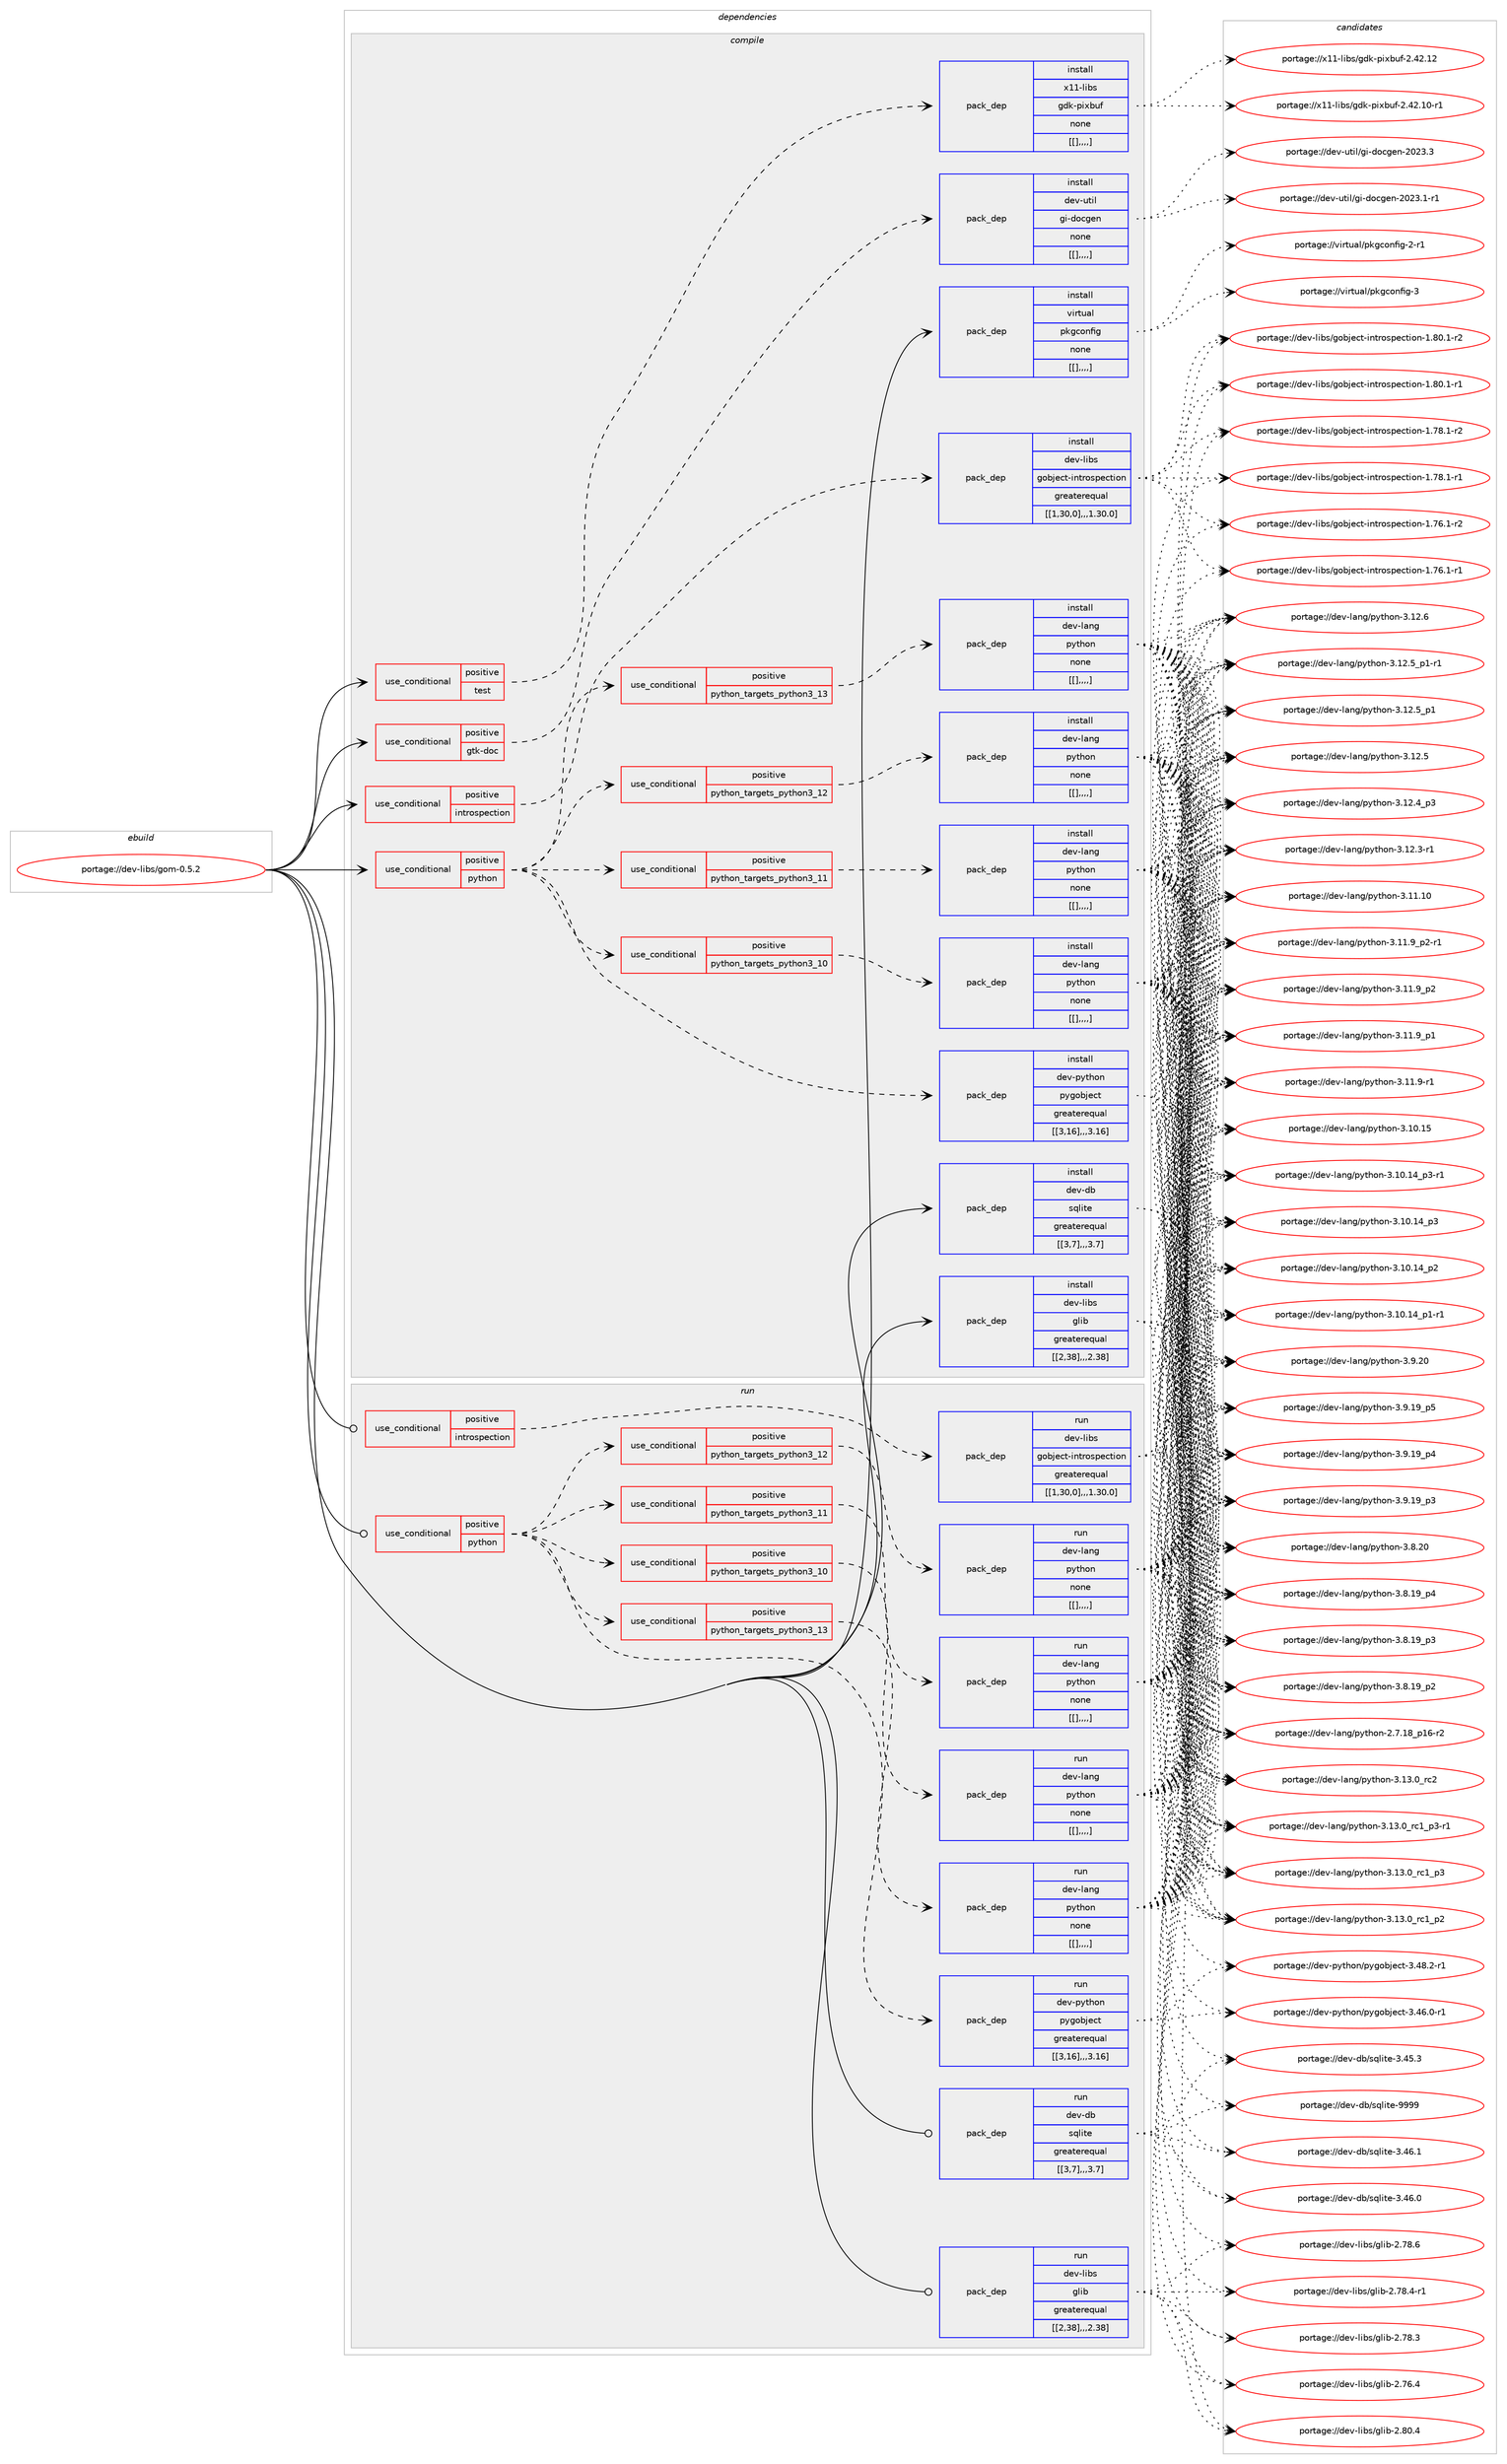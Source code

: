 digraph prolog {

# *************
# Graph options
# *************

newrank=true;
concentrate=true;
compound=true;
graph [rankdir=LR,fontname=Helvetica,fontsize=10,ranksep=1.5];#, ranksep=2.5, nodesep=0.2];
edge  [arrowhead=vee];
node  [fontname=Helvetica,fontsize=10];

# **********
# The ebuild
# **********

subgraph cluster_leftcol {
color=gray;
label=<<i>ebuild</i>>;
id [label="portage://dev-libs/gom-0.5.2", color=red, width=4, href="../dev-libs/gom-0.5.2.svg"];
}

# ****************
# The dependencies
# ****************

subgraph cluster_midcol {
color=gray;
label=<<i>dependencies</i>>;
subgraph cluster_compile {
fillcolor="#eeeeee";
style=filled;
label=<<i>compile</i>>;
subgraph cond26799 {
dependency109170 [label=<<TABLE BORDER="0" CELLBORDER="1" CELLSPACING="0" CELLPADDING="4"><TR><TD ROWSPAN="3" CELLPADDING="10">use_conditional</TD></TR><TR><TD>positive</TD></TR><TR><TD>gtk-doc</TD></TR></TABLE>>, shape=none, color=red];
subgraph pack81228 {
dependency109171 [label=<<TABLE BORDER="0" CELLBORDER="1" CELLSPACING="0" CELLPADDING="4" WIDTH="220"><TR><TD ROWSPAN="6" CELLPADDING="30">pack_dep</TD></TR><TR><TD WIDTH="110">install</TD></TR><TR><TD>dev-util</TD></TR><TR><TD>gi-docgen</TD></TR><TR><TD>none</TD></TR><TR><TD>[[],,,,]</TD></TR></TABLE>>, shape=none, color=blue];
}
dependency109170:e -> dependency109171:w [weight=20,style="dashed",arrowhead="vee"];
}
id:e -> dependency109170:w [weight=20,style="solid",arrowhead="vee"];
subgraph cond26800 {
dependency109172 [label=<<TABLE BORDER="0" CELLBORDER="1" CELLSPACING="0" CELLPADDING="4"><TR><TD ROWSPAN="3" CELLPADDING="10">use_conditional</TD></TR><TR><TD>positive</TD></TR><TR><TD>introspection</TD></TR></TABLE>>, shape=none, color=red];
subgraph pack81229 {
dependency109173 [label=<<TABLE BORDER="0" CELLBORDER="1" CELLSPACING="0" CELLPADDING="4" WIDTH="220"><TR><TD ROWSPAN="6" CELLPADDING="30">pack_dep</TD></TR><TR><TD WIDTH="110">install</TD></TR><TR><TD>dev-libs</TD></TR><TR><TD>gobject-introspection</TD></TR><TR><TD>greaterequal</TD></TR><TR><TD>[[1,30,0],,,1.30.0]</TD></TR></TABLE>>, shape=none, color=blue];
}
dependency109172:e -> dependency109173:w [weight=20,style="dashed",arrowhead="vee"];
}
id:e -> dependency109172:w [weight=20,style="solid",arrowhead="vee"];
subgraph cond26801 {
dependency109174 [label=<<TABLE BORDER="0" CELLBORDER="1" CELLSPACING="0" CELLPADDING="4"><TR><TD ROWSPAN="3" CELLPADDING="10">use_conditional</TD></TR><TR><TD>positive</TD></TR><TR><TD>python</TD></TR></TABLE>>, shape=none, color=red];
subgraph cond26802 {
dependency109175 [label=<<TABLE BORDER="0" CELLBORDER="1" CELLSPACING="0" CELLPADDING="4"><TR><TD ROWSPAN="3" CELLPADDING="10">use_conditional</TD></TR><TR><TD>positive</TD></TR><TR><TD>python_targets_python3_10</TD></TR></TABLE>>, shape=none, color=red];
subgraph pack81230 {
dependency109176 [label=<<TABLE BORDER="0" CELLBORDER="1" CELLSPACING="0" CELLPADDING="4" WIDTH="220"><TR><TD ROWSPAN="6" CELLPADDING="30">pack_dep</TD></TR><TR><TD WIDTH="110">install</TD></TR><TR><TD>dev-lang</TD></TR><TR><TD>python</TD></TR><TR><TD>none</TD></TR><TR><TD>[[],,,,]</TD></TR></TABLE>>, shape=none, color=blue];
}
dependency109175:e -> dependency109176:w [weight=20,style="dashed",arrowhead="vee"];
}
dependency109174:e -> dependency109175:w [weight=20,style="dashed",arrowhead="vee"];
subgraph cond26803 {
dependency109177 [label=<<TABLE BORDER="0" CELLBORDER="1" CELLSPACING="0" CELLPADDING="4"><TR><TD ROWSPAN="3" CELLPADDING="10">use_conditional</TD></TR><TR><TD>positive</TD></TR><TR><TD>python_targets_python3_11</TD></TR></TABLE>>, shape=none, color=red];
subgraph pack81231 {
dependency109178 [label=<<TABLE BORDER="0" CELLBORDER="1" CELLSPACING="0" CELLPADDING="4" WIDTH="220"><TR><TD ROWSPAN="6" CELLPADDING="30">pack_dep</TD></TR><TR><TD WIDTH="110">install</TD></TR><TR><TD>dev-lang</TD></TR><TR><TD>python</TD></TR><TR><TD>none</TD></TR><TR><TD>[[],,,,]</TD></TR></TABLE>>, shape=none, color=blue];
}
dependency109177:e -> dependency109178:w [weight=20,style="dashed",arrowhead="vee"];
}
dependency109174:e -> dependency109177:w [weight=20,style="dashed",arrowhead="vee"];
subgraph cond26804 {
dependency109179 [label=<<TABLE BORDER="0" CELLBORDER="1" CELLSPACING="0" CELLPADDING="4"><TR><TD ROWSPAN="3" CELLPADDING="10">use_conditional</TD></TR><TR><TD>positive</TD></TR><TR><TD>python_targets_python3_12</TD></TR></TABLE>>, shape=none, color=red];
subgraph pack81232 {
dependency109180 [label=<<TABLE BORDER="0" CELLBORDER="1" CELLSPACING="0" CELLPADDING="4" WIDTH="220"><TR><TD ROWSPAN="6" CELLPADDING="30">pack_dep</TD></TR><TR><TD WIDTH="110">install</TD></TR><TR><TD>dev-lang</TD></TR><TR><TD>python</TD></TR><TR><TD>none</TD></TR><TR><TD>[[],,,,]</TD></TR></TABLE>>, shape=none, color=blue];
}
dependency109179:e -> dependency109180:w [weight=20,style="dashed",arrowhead="vee"];
}
dependency109174:e -> dependency109179:w [weight=20,style="dashed",arrowhead="vee"];
subgraph cond26805 {
dependency109181 [label=<<TABLE BORDER="0" CELLBORDER="1" CELLSPACING="0" CELLPADDING="4"><TR><TD ROWSPAN="3" CELLPADDING="10">use_conditional</TD></TR><TR><TD>positive</TD></TR><TR><TD>python_targets_python3_13</TD></TR></TABLE>>, shape=none, color=red];
subgraph pack81233 {
dependency109182 [label=<<TABLE BORDER="0" CELLBORDER="1" CELLSPACING="0" CELLPADDING="4" WIDTH="220"><TR><TD ROWSPAN="6" CELLPADDING="30">pack_dep</TD></TR><TR><TD WIDTH="110">install</TD></TR><TR><TD>dev-lang</TD></TR><TR><TD>python</TD></TR><TR><TD>none</TD></TR><TR><TD>[[],,,,]</TD></TR></TABLE>>, shape=none, color=blue];
}
dependency109181:e -> dependency109182:w [weight=20,style="dashed",arrowhead="vee"];
}
dependency109174:e -> dependency109181:w [weight=20,style="dashed",arrowhead="vee"];
subgraph pack81234 {
dependency109183 [label=<<TABLE BORDER="0" CELLBORDER="1" CELLSPACING="0" CELLPADDING="4" WIDTH="220"><TR><TD ROWSPAN="6" CELLPADDING="30">pack_dep</TD></TR><TR><TD WIDTH="110">install</TD></TR><TR><TD>dev-python</TD></TR><TR><TD>pygobject</TD></TR><TR><TD>greaterequal</TD></TR><TR><TD>[[3,16],,,3.16]</TD></TR></TABLE>>, shape=none, color=blue];
}
dependency109174:e -> dependency109183:w [weight=20,style="dashed",arrowhead="vee"];
}
id:e -> dependency109174:w [weight=20,style="solid",arrowhead="vee"];
subgraph cond26806 {
dependency109184 [label=<<TABLE BORDER="0" CELLBORDER="1" CELLSPACING="0" CELLPADDING="4"><TR><TD ROWSPAN="3" CELLPADDING="10">use_conditional</TD></TR><TR><TD>positive</TD></TR><TR><TD>test</TD></TR></TABLE>>, shape=none, color=red];
subgraph pack81235 {
dependency109185 [label=<<TABLE BORDER="0" CELLBORDER="1" CELLSPACING="0" CELLPADDING="4" WIDTH="220"><TR><TD ROWSPAN="6" CELLPADDING="30">pack_dep</TD></TR><TR><TD WIDTH="110">install</TD></TR><TR><TD>x11-libs</TD></TR><TR><TD>gdk-pixbuf</TD></TR><TR><TD>none</TD></TR><TR><TD>[[],,,,]</TD></TR></TABLE>>, shape=none, color=blue];
}
dependency109184:e -> dependency109185:w [weight=20,style="dashed",arrowhead="vee"];
}
id:e -> dependency109184:w [weight=20,style="solid",arrowhead="vee"];
subgraph pack81236 {
dependency109186 [label=<<TABLE BORDER="0" CELLBORDER="1" CELLSPACING="0" CELLPADDING="4" WIDTH="220"><TR><TD ROWSPAN="6" CELLPADDING="30">pack_dep</TD></TR><TR><TD WIDTH="110">install</TD></TR><TR><TD>dev-db</TD></TR><TR><TD>sqlite</TD></TR><TR><TD>greaterequal</TD></TR><TR><TD>[[3,7],,,3.7]</TD></TR></TABLE>>, shape=none, color=blue];
}
id:e -> dependency109186:w [weight=20,style="solid",arrowhead="vee"];
subgraph pack81237 {
dependency109187 [label=<<TABLE BORDER="0" CELLBORDER="1" CELLSPACING="0" CELLPADDING="4" WIDTH="220"><TR><TD ROWSPAN="6" CELLPADDING="30">pack_dep</TD></TR><TR><TD WIDTH="110">install</TD></TR><TR><TD>dev-libs</TD></TR><TR><TD>glib</TD></TR><TR><TD>greaterequal</TD></TR><TR><TD>[[2,38],,,2.38]</TD></TR></TABLE>>, shape=none, color=blue];
}
id:e -> dependency109187:w [weight=20,style="solid",arrowhead="vee"];
subgraph pack81238 {
dependency109188 [label=<<TABLE BORDER="0" CELLBORDER="1" CELLSPACING="0" CELLPADDING="4" WIDTH="220"><TR><TD ROWSPAN="6" CELLPADDING="30">pack_dep</TD></TR><TR><TD WIDTH="110">install</TD></TR><TR><TD>virtual</TD></TR><TR><TD>pkgconfig</TD></TR><TR><TD>none</TD></TR><TR><TD>[[],,,,]</TD></TR></TABLE>>, shape=none, color=blue];
}
id:e -> dependency109188:w [weight=20,style="solid",arrowhead="vee"];
}
subgraph cluster_compileandrun {
fillcolor="#eeeeee";
style=filled;
label=<<i>compile and run</i>>;
}
subgraph cluster_run {
fillcolor="#eeeeee";
style=filled;
label=<<i>run</i>>;
subgraph cond26807 {
dependency109189 [label=<<TABLE BORDER="0" CELLBORDER="1" CELLSPACING="0" CELLPADDING="4"><TR><TD ROWSPAN="3" CELLPADDING="10">use_conditional</TD></TR><TR><TD>positive</TD></TR><TR><TD>introspection</TD></TR></TABLE>>, shape=none, color=red];
subgraph pack81239 {
dependency109190 [label=<<TABLE BORDER="0" CELLBORDER="1" CELLSPACING="0" CELLPADDING="4" WIDTH="220"><TR><TD ROWSPAN="6" CELLPADDING="30">pack_dep</TD></TR><TR><TD WIDTH="110">run</TD></TR><TR><TD>dev-libs</TD></TR><TR><TD>gobject-introspection</TD></TR><TR><TD>greaterequal</TD></TR><TR><TD>[[1,30,0],,,1.30.0]</TD></TR></TABLE>>, shape=none, color=blue];
}
dependency109189:e -> dependency109190:w [weight=20,style="dashed",arrowhead="vee"];
}
id:e -> dependency109189:w [weight=20,style="solid",arrowhead="odot"];
subgraph cond26808 {
dependency109191 [label=<<TABLE BORDER="0" CELLBORDER="1" CELLSPACING="0" CELLPADDING="4"><TR><TD ROWSPAN="3" CELLPADDING="10">use_conditional</TD></TR><TR><TD>positive</TD></TR><TR><TD>python</TD></TR></TABLE>>, shape=none, color=red];
subgraph cond26809 {
dependency109192 [label=<<TABLE BORDER="0" CELLBORDER="1" CELLSPACING="0" CELLPADDING="4"><TR><TD ROWSPAN="3" CELLPADDING="10">use_conditional</TD></TR><TR><TD>positive</TD></TR><TR><TD>python_targets_python3_10</TD></TR></TABLE>>, shape=none, color=red];
subgraph pack81240 {
dependency109193 [label=<<TABLE BORDER="0" CELLBORDER="1" CELLSPACING="0" CELLPADDING="4" WIDTH="220"><TR><TD ROWSPAN="6" CELLPADDING="30">pack_dep</TD></TR><TR><TD WIDTH="110">run</TD></TR><TR><TD>dev-lang</TD></TR><TR><TD>python</TD></TR><TR><TD>none</TD></TR><TR><TD>[[],,,,]</TD></TR></TABLE>>, shape=none, color=blue];
}
dependency109192:e -> dependency109193:w [weight=20,style="dashed",arrowhead="vee"];
}
dependency109191:e -> dependency109192:w [weight=20,style="dashed",arrowhead="vee"];
subgraph cond26810 {
dependency109194 [label=<<TABLE BORDER="0" CELLBORDER="1" CELLSPACING="0" CELLPADDING="4"><TR><TD ROWSPAN="3" CELLPADDING="10">use_conditional</TD></TR><TR><TD>positive</TD></TR><TR><TD>python_targets_python3_11</TD></TR></TABLE>>, shape=none, color=red];
subgraph pack81241 {
dependency109195 [label=<<TABLE BORDER="0" CELLBORDER="1" CELLSPACING="0" CELLPADDING="4" WIDTH="220"><TR><TD ROWSPAN="6" CELLPADDING="30">pack_dep</TD></TR><TR><TD WIDTH="110">run</TD></TR><TR><TD>dev-lang</TD></TR><TR><TD>python</TD></TR><TR><TD>none</TD></TR><TR><TD>[[],,,,]</TD></TR></TABLE>>, shape=none, color=blue];
}
dependency109194:e -> dependency109195:w [weight=20,style="dashed",arrowhead="vee"];
}
dependency109191:e -> dependency109194:w [weight=20,style="dashed",arrowhead="vee"];
subgraph cond26811 {
dependency109196 [label=<<TABLE BORDER="0" CELLBORDER="1" CELLSPACING="0" CELLPADDING="4"><TR><TD ROWSPAN="3" CELLPADDING="10">use_conditional</TD></TR><TR><TD>positive</TD></TR><TR><TD>python_targets_python3_12</TD></TR></TABLE>>, shape=none, color=red];
subgraph pack81242 {
dependency109197 [label=<<TABLE BORDER="0" CELLBORDER="1" CELLSPACING="0" CELLPADDING="4" WIDTH="220"><TR><TD ROWSPAN="6" CELLPADDING="30">pack_dep</TD></TR><TR><TD WIDTH="110">run</TD></TR><TR><TD>dev-lang</TD></TR><TR><TD>python</TD></TR><TR><TD>none</TD></TR><TR><TD>[[],,,,]</TD></TR></TABLE>>, shape=none, color=blue];
}
dependency109196:e -> dependency109197:w [weight=20,style="dashed",arrowhead="vee"];
}
dependency109191:e -> dependency109196:w [weight=20,style="dashed",arrowhead="vee"];
subgraph cond26812 {
dependency109198 [label=<<TABLE BORDER="0" CELLBORDER="1" CELLSPACING="0" CELLPADDING="4"><TR><TD ROWSPAN="3" CELLPADDING="10">use_conditional</TD></TR><TR><TD>positive</TD></TR><TR><TD>python_targets_python3_13</TD></TR></TABLE>>, shape=none, color=red];
subgraph pack81243 {
dependency109199 [label=<<TABLE BORDER="0" CELLBORDER="1" CELLSPACING="0" CELLPADDING="4" WIDTH="220"><TR><TD ROWSPAN="6" CELLPADDING="30">pack_dep</TD></TR><TR><TD WIDTH="110">run</TD></TR><TR><TD>dev-lang</TD></TR><TR><TD>python</TD></TR><TR><TD>none</TD></TR><TR><TD>[[],,,,]</TD></TR></TABLE>>, shape=none, color=blue];
}
dependency109198:e -> dependency109199:w [weight=20,style="dashed",arrowhead="vee"];
}
dependency109191:e -> dependency109198:w [weight=20,style="dashed",arrowhead="vee"];
subgraph pack81244 {
dependency109200 [label=<<TABLE BORDER="0" CELLBORDER="1" CELLSPACING="0" CELLPADDING="4" WIDTH="220"><TR><TD ROWSPAN="6" CELLPADDING="30">pack_dep</TD></TR><TR><TD WIDTH="110">run</TD></TR><TR><TD>dev-python</TD></TR><TR><TD>pygobject</TD></TR><TR><TD>greaterequal</TD></TR><TR><TD>[[3,16],,,3.16]</TD></TR></TABLE>>, shape=none, color=blue];
}
dependency109191:e -> dependency109200:w [weight=20,style="dashed",arrowhead="vee"];
}
id:e -> dependency109191:w [weight=20,style="solid",arrowhead="odot"];
subgraph pack81245 {
dependency109201 [label=<<TABLE BORDER="0" CELLBORDER="1" CELLSPACING="0" CELLPADDING="4" WIDTH="220"><TR><TD ROWSPAN="6" CELLPADDING="30">pack_dep</TD></TR><TR><TD WIDTH="110">run</TD></TR><TR><TD>dev-db</TD></TR><TR><TD>sqlite</TD></TR><TR><TD>greaterequal</TD></TR><TR><TD>[[3,7],,,3.7]</TD></TR></TABLE>>, shape=none, color=blue];
}
id:e -> dependency109201:w [weight=20,style="solid",arrowhead="odot"];
subgraph pack81246 {
dependency109202 [label=<<TABLE BORDER="0" CELLBORDER="1" CELLSPACING="0" CELLPADDING="4" WIDTH="220"><TR><TD ROWSPAN="6" CELLPADDING="30">pack_dep</TD></TR><TR><TD WIDTH="110">run</TD></TR><TR><TD>dev-libs</TD></TR><TR><TD>glib</TD></TR><TR><TD>greaterequal</TD></TR><TR><TD>[[2,38],,,2.38]</TD></TR></TABLE>>, shape=none, color=blue];
}
id:e -> dependency109202:w [weight=20,style="solid",arrowhead="odot"];
}
}

# **************
# The candidates
# **************

subgraph cluster_choices {
rank=same;
color=gray;
label=<<i>candidates</i>>;

subgraph choice81228 {
color=black;
nodesep=1;
choice1001011184511711610510847103105451001119910310111045504850514651 [label="portage://dev-util/gi-docgen-2023.3", color=red, width=4,href="../dev-util/gi-docgen-2023.3.svg"];
choice10010111845117116105108471031054510011199103101110455048505146494511449 [label="portage://dev-util/gi-docgen-2023.1-r1", color=red, width=4,href="../dev-util/gi-docgen-2023.1-r1.svg"];
dependency109171:e -> choice1001011184511711610510847103105451001119910310111045504850514651:w [style=dotted,weight="100"];
dependency109171:e -> choice10010111845117116105108471031054510011199103101110455048505146494511449:w [style=dotted,weight="100"];
}
subgraph choice81229 {
color=black;
nodesep=1;
choice10010111845108105981154710311198106101991164510511011611411111511210199116105111110454946564846494511450 [label="portage://dev-libs/gobject-introspection-1.80.1-r2", color=red, width=4,href="../dev-libs/gobject-introspection-1.80.1-r2.svg"];
choice10010111845108105981154710311198106101991164510511011611411111511210199116105111110454946564846494511449 [label="portage://dev-libs/gobject-introspection-1.80.1-r1", color=red, width=4,href="../dev-libs/gobject-introspection-1.80.1-r1.svg"];
choice10010111845108105981154710311198106101991164510511011611411111511210199116105111110454946555646494511450 [label="portage://dev-libs/gobject-introspection-1.78.1-r2", color=red, width=4,href="../dev-libs/gobject-introspection-1.78.1-r2.svg"];
choice10010111845108105981154710311198106101991164510511011611411111511210199116105111110454946555646494511449 [label="portage://dev-libs/gobject-introspection-1.78.1-r1", color=red, width=4,href="../dev-libs/gobject-introspection-1.78.1-r1.svg"];
choice10010111845108105981154710311198106101991164510511011611411111511210199116105111110454946555446494511450 [label="portage://dev-libs/gobject-introspection-1.76.1-r2", color=red, width=4,href="../dev-libs/gobject-introspection-1.76.1-r2.svg"];
choice10010111845108105981154710311198106101991164510511011611411111511210199116105111110454946555446494511449 [label="portage://dev-libs/gobject-introspection-1.76.1-r1", color=red, width=4,href="../dev-libs/gobject-introspection-1.76.1-r1.svg"];
dependency109173:e -> choice10010111845108105981154710311198106101991164510511011611411111511210199116105111110454946564846494511450:w [style=dotted,weight="100"];
dependency109173:e -> choice10010111845108105981154710311198106101991164510511011611411111511210199116105111110454946564846494511449:w [style=dotted,weight="100"];
dependency109173:e -> choice10010111845108105981154710311198106101991164510511011611411111511210199116105111110454946555646494511450:w [style=dotted,weight="100"];
dependency109173:e -> choice10010111845108105981154710311198106101991164510511011611411111511210199116105111110454946555646494511449:w [style=dotted,weight="100"];
dependency109173:e -> choice10010111845108105981154710311198106101991164510511011611411111511210199116105111110454946555446494511450:w [style=dotted,weight="100"];
dependency109173:e -> choice10010111845108105981154710311198106101991164510511011611411111511210199116105111110454946555446494511449:w [style=dotted,weight="100"];
}
subgraph choice81230 {
color=black;
nodesep=1;
choice10010111845108971101034711212111610411111045514649514648951149950 [label="portage://dev-lang/python-3.13.0_rc2", color=red, width=4,href="../dev-lang/python-3.13.0_rc2.svg"];
choice1001011184510897110103471121211161041111104551464951464895114994995112514511449 [label="portage://dev-lang/python-3.13.0_rc1_p3-r1", color=red, width=4,href="../dev-lang/python-3.13.0_rc1_p3-r1.svg"];
choice100101118451089711010347112121116104111110455146495146489511499499511251 [label="portage://dev-lang/python-3.13.0_rc1_p3", color=red, width=4,href="../dev-lang/python-3.13.0_rc1_p3.svg"];
choice100101118451089711010347112121116104111110455146495146489511499499511250 [label="portage://dev-lang/python-3.13.0_rc1_p2", color=red, width=4,href="../dev-lang/python-3.13.0_rc1_p2.svg"];
choice10010111845108971101034711212111610411111045514649504654 [label="portage://dev-lang/python-3.12.6", color=red, width=4,href="../dev-lang/python-3.12.6.svg"];
choice1001011184510897110103471121211161041111104551464950465395112494511449 [label="portage://dev-lang/python-3.12.5_p1-r1", color=red, width=4,href="../dev-lang/python-3.12.5_p1-r1.svg"];
choice100101118451089711010347112121116104111110455146495046539511249 [label="portage://dev-lang/python-3.12.5_p1", color=red, width=4,href="../dev-lang/python-3.12.5_p1.svg"];
choice10010111845108971101034711212111610411111045514649504653 [label="portage://dev-lang/python-3.12.5", color=red, width=4,href="../dev-lang/python-3.12.5.svg"];
choice100101118451089711010347112121116104111110455146495046529511251 [label="portage://dev-lang/python-3.12.4_p3", color=red, width=4,href="../dev-lang/python-3.12.4_p3.svg"];
choice100101118451089711010347112121116104111110455146495046514511449 [label="portage://dev-lang/python-3.12.3-r1", color=red, width=4,href="../dev-lang/python-3.12.3-r1.svg"];
choice1001011184510897110103471121211161041111104551464949464948 [label="portage://dev-lang/python-3.11.10", color=red, width=4,href="../dev-lang/python-3.11.10.svg"];
choice1001011184510897110103471121211161041111104551464949465795112504511449 [label="portage://dev-lang/python-3.11.9_p2-r1", color=red, width=4,href="../dev-lang/python-3.11.9_p2-r1.svg"];
choice100101118451089711010347112121116104111110455146494946579511250 [label="portage://dev-lang/python-3.11.9_p2", color=red, width=4,href="../dev-lang/python-3.11.9_p2.svg"];
choice100101118451089711010347112121116104111110455146494946579511249 [label="portage://dev-lang/python-3.11.9_p1", color=red, width=4,href="../dev-lang/python-3.11.9_p1.svg"];
choice100101118451089711010347112121116104111110455146494946574511449 [label="portage://dev-lang/python-3.11.9-r1", color=red, width=4,href="../dev-lang/python-3.11.9-r1.svg"];
choice1001011184510897110103471121211161041111104551464948464953 [label="portage://dev-lang/python-3.10.15", color=red, width=4,href="../dev-lang/python-3.10.15.svg"];
choice100101118451089711010347112121116104111110455146494846495295112514511449 [label="portage://dev-lang/python-3.10.14_p3-r1", color=red, width=4,href="../dev-lang/python-3.10.14_p3-r1.svg"];
choice10010111845108971101034711212111610411111045514649484649529511251 [label="portage://dev-lang/python-3.10.14_p3", color=red, width=4,href="../dev-lang/python-3.10.14_p3.svg"];
choice10010111845108971101034711212111610411111045514649484649529511250 [label="portage://dev-lang/python-3.10.14_p2", color=red, width=4,href="../dev-lang/python-3.10.14_p2.svg"];
choice100101118451089711010347112121116104111110455146494846495295112494511449 [label="portage://dev-lang/python-3.10.14_p1-r1", color=red, width=4,href="../dev-lang/python-3.10.14_p1-r1.svg"];
choice10010111845108971101034711212111610411111045514657465048 [label="portage://dev-lang/python-3.9.20", color=red, width=4,href="../dev-lang/python-3.9.20.svg"];
choice100101118451089711010347112121116104111110455146574649579511253 [label="portage://dev-lang/python-3.9.19_p5", color=red, width=4,href="../dev-lang/python-3.9.19_p5.svg"];
choice100101118451089711010347112121116104111110455146574649579511252 [label="portage://dev-lang/python-3.9.19_p4", color=red, width=4,href="../dev-lang/python-3.9.19_p4.svg"];
choice100101118451089711010347112121116104111110455146574649579511251 [label="portage://dev-lang/python-3.9.19_p3", color=red, width=4,href="../dev-lang/python-3.9.19_p3.svg"];
choice10010111845108971101034711212111610411111045514656465048 [label="portage://dev-lang/python-3.8.20", color=red, width=4,href="../dev-lang/python-3.8.20.svg"];
choice100101118451089711010347112121116104111110455146564649579511252 [label="portage://dev-lang/python-3.8.19_p4", color=red, width=4,href="../dev-lang/python-3.8.19_p4.svg"];
choice100101118451089711010347112121116104111110455146564649579511251 [label="portage://dev-lang/python-3.8.19_p3", color=red, width=4,href="../dev-lang/python-3.8.19_p3.svg"];
choice100101118451089711010347112121116104111110455146564649579511250 [label="portage://dev-lang/python-3.8.19_p2", color=red, width=4,href="../dev-lang/python-3.8.19_p2.svg"];
choice100101118451089711010347112121116104111110455046554649569511249544511450 [label="portage://dev-lang/python-2.7.18_p16-r2", color=red, width=4,href="../dev-lang/python-2.7.18_p16-r2.svg"];
dependency109176:e -> choice10010111845108971101034711212111610411111045514649514648951149950:w [style=dotted,weight="100"];
dependency109176:e -> choice1001011184510897110103471121211161041111104551464951464895114994995112514511449:w [style=dotted,weight="100"];
dependency109176:e -> choice100101118451089711010347112121116104111110455146495146489511499499511251:w [style=dotted,weight="100"];
dependency109176:e -> choice100101118451089711010347112121116104111110455146495146489511499499511250:w [style=dotted,weight="100"];
dependency109176:e -> choice10010111845108971101034711212111610411111045514649504654:w [style=dotted,weight="100"];
dependency109176:e -> choice1001011184510897110103471121211161041111104551464950465395112494511449:w [style=dotted,weight="100"];
dependency109176:e -> choice100101118451089711010347112121116104111110455146495046539511249:w [style=dotted,weight="100"];
dependency109176:e -> choice10010111845108971101034711212111610411111045514649504653:w [style=dotted,weight="100"];
dependency109176:e -> choice100101118451089711010347112121116104111110455146495046529511251:w [style=dotted,weight="100"];
dependency109176:e -> choice100101118451089711010347112121116104111110455146495046514511449:w [style=dotted,weight="100"];
dependency109176:e -> choice1001011184510897110103471121211161041111104551464949464948:w [style=dotted,weight="100"];
dependency109176:e -> choice1001011184510897110103471121211161041111104551464949465795112504511449:w [style=dotted,weight="100"];
dependency109176:e -> choice100101118451089711010347112121116104111110455146494946579511250:w [style=dotted,weight="100"];
dependency109176:e -> choice100101118451089711010347112121116104111110455146494946579511249:w [style=dotted,weight="100"];
dependency109176:e -> choice100101118451089711010347112121116104111110455146494946574511449:w [style=dotted,weight="100"];
dependency109176:e -> choice1001011184510897110103471121211161041111104551464948464953:w [style=dotted,weight="100"];
dependency109176:e -> choice100101118451089711010347112121116104111110455146494846495295112514511449:w [style=dotted,weight="100"];
dependency109176:e -> choice10010111845108971101034711212111610411111045514649484649529511251:w [style=dotted,weight="100"];
dependency109176:e -> choice10010111845108971101034711212111610411111045514649484649529511250:w [style=dotted,weight="100"];
dependency109176:e -> choice100101118451089711010347112121116104111110455146494846495295112494511449:w [style=dotted,weight="100"];
dependency109176:e -> choice10010111845108971101034711212111610411111045514657465048:w [style=dotted,weight="100"];
dependency109176:e -> choice100101118451089711010347112121116104111110455146574649579511253:w [style=dotted,weight="100"];
dependency109176:e -> choice100101118451089711010347112121116104111110455146574649579511252:w [style=dotted,weight="100"];
dependency109176:e -> choice100101118451089711010347112121116104111110455146574649579511251:w [style=dotted,weight="100"];
dependency109176:e -> choice10010111845108971101034711212111610411111045514656465048:w [style=dotted,weight="100"];
dependency109176:e -> choice100101118451089711010347112121116104111110455146564649579511252:w [style=dotted,weight="100"];
dependency109176:e -> choice100101118451089711010347112121116104111110455146564649579511251:w [style=dotted,weight="100"];
dependency109176:e -> choice100101118451089711010347112121116104111110455146564649579511250:w [style=dotted,weight="100"];
dependency109176:e -> choice100101118451089711010347112121116104111110455046554649569511249544511450:w [style=dotted,weight="100"];
}
subgraph choice81231 {
color=black;
nodesep=1;
choice10010111845108971101034711212111610411111045514649514648951149950 [label="portage://dev-lang/python-3.13.0_rc2", color=red, width=4,href="../dev-lang/python-3.13.0_rc2.svg"];
choice1001011184510897110103471121211161041111104551464951464895114994995112514511449 [label="portage://dev-lang/python-3.13.0_rc1_p3-r1", color=red, width=4,href="../dev-lang/python-3.13.0_rc1_p3-r1.svg"];
choice100101118451089711010347112121116104111110455146495146489511499499511251 [label="portage://dev-lang/python-3.13.0_rc1_p3", color=red, width=4,href="../dev-lang/python-3.13.0_rc1_p3.svg"];
choice100101118451089711010347112121116104111110455146495146489511499499511250 [label="portage://dev-lang/python-3.13.0_rc1_p2", color=red, width=4,href="../dev-lang/python-3.13.0_rc1_p2.svg"];
choice10010111845108971101034711212111610411111045514649504654 [label="portage://dev-lang/python-3.12.6", color=red, width=4,href="../dev-lang/python-3.12.6.svg"];
choice1001011184510897110103471121211161041111104551464950465395112494511449 [label="portage://dev-lang/python-3.12.5_p1-r1", color=red, width=4,href="../dev-lang/python-3.12.5_p1-r1.svg"];
choice100101118451089711010347112121116104111110455146495046539511249 [label="portage://dev-lang/python-3.12.5_p1", color=red, width=4,href="../dev-lang/python-3.12.5_p1.svg"];
choice10010111845108971101034711212111610411111045514649504653 [label="portage://dev-lang/python-3.12.5", color=red, width=4,href="../dev-lang/python-3.12.5.svg"];
choice100101118451089711010347112121116104111110455146495046529511251 [label="portage://dev-lang/python-3.12.4_p3", color=red, width=4,href="../dev-lang/python-3.12.4_p3.svg"];
choice100101118451089711010347112121116104111110455146495046514511449 [label="portage://dev-lang/python-3.12.3-r1", color=red, width=4,href="../dev-lang/python-3.12.3-r1.svg"];
choice1001011184510897110103471121211161041111104551464949464948 [label="portage://dev-lang/python-3.11.10", color=red, width=4,href="../dev-lang/python-3.11.10.svg"];
choice1001011184510897110103471121211161041111104551464949465795112504511449 [label="portage://dev-lang/python-3.11.9_p2-r1", color=red, width=4,href="../dev-lang/python-3.11.9_p2-r1.svg"];
choice100101118451089711010347112121116104111110455146494946579511250 [label="portage://dev-lang/python-3.11.9_p2", color=red, width=4,href="../dev-lang/python-3.11.9_p2.svg"];
choice100101118451089711010347112121116104111110455146494946579511249 [label="portage://dev-lang/python-3.11.9_p1", color=red, width=4,href="../dev-lang/python-3.11.9_p1.svg"];
choice100101118451089711010347112121116104111110455146494946574511449 [label="portage://dev-lang/python-3.11.9-r1", color=red, width=4,href="../dev-lang/python-3.11.9-r1.svg"];
choice1001011184510897110103471121211161041111104551464948464953 [label="portage://dev-lang/python-3.10.15", color=red, width=4,href="../dev-lang/python-3.10.15.svg"];
choice100101118451089711010347112121116104111110455146494846495295112514511449 [label="portage://dev-lang/python-3.10.14_p3-r1", color=red, width=4,href="../dev-lang/python-3.10.14_p3-r1.svg"];
choice10010111845108971101034711212111610411111045514649484649529511251 [label="portage://dev-lang/python-3.10.14_p3", color=red, width=4,href="../dev-lang/python-3.10.14_p3.svg"];
choice10010111845108971101034711212111610411111045514649484649529511250 [label="portage://dev-lang/python-3.10.14_p2", color=red, width=4,href="../dev-lang/python-3.10.14_p2.svg"];
choice100101118451089711010347112121116104111110455146494846495295112494511449 [label="portage://dev-lang/python-3.10.14_p1-r1", color=red, width=4,href="../dev-lang/python-3.10.14_p1-r1.svg"];
choice10010111845108971101034711212111610411111045514657465048 [label="portage://dev-lang/python-3.9.20", color=red, width=4,href="../dev-lang/python-3.9.20.svg"];
choice100101118451089711010347112121116104111110455146574649579511253 [label="portage://dev-lang/python-3.9.19_p5", color=red, width=4,href="../dev-lang/python-3.9.19_p5.svg"];
choice100101118451089711010347112121116104111110455146574649579511252 [label="portage://dev-lang/python-3.9.19_p4", color=red, width=4,href="../dev-lang/python-3.9.19_p4.svg"];
choice100101118451089711010347112121116104111110455146574649579511251 [label="portage://dev-lang/python-3.9.19_p3", color=red, width=4,href="../dev-lang/python-3.9.19_p3.svg"];
choice10010111845108971101034711212111610411111045514656465048 [label="portage://dev-lang/python-3.8.20", color=red, width=4,href="../dev-lang/python-3.8.20.svg"];
choice100101118451089711010347112121116104111110455146564649579511252 [label="portage://dev-lang/python-3.8.19_p4", color=red, width=4,href="../dev-lang/python-3.8.19_p4.svg"];
choice100101118451089711010347112121116104111110455146564649579511251 [label="portage://dev-lang/python-3.8.19_p3", color=red, width=4,href="../dev-lang/python-3.8.19_p3.svg"];
choice100101118451089711010347112121116104111110455146564649579511250 [label="portage://dev-lang/python-3.8.19_p2", color=red, width=4,href="../dev-lang/python-3.8.19_p2.svg"];
choice100101118451089711010347112121116104111110455046554649569511249544511450 [label="portage://dev-lang/python-2.7.18_p16-r2", color=red, width=4,href="../dev-lang/python-2.7.18_p16-r2.svg"];
dependency109178:e -> choice10010111845108971101034711212111610411111045514649514648951149950:w [style=dotted,weight="100"];
dependency109178:e -> choice1001011184510897110103471121211161041111104551464951464895114994995112514511449:w [style=dotted,weight="100"];
dependency109178:e -> choice100101118451089711010347112121116104111110455146495146489511499499511251:w [style=dotted,weight="100"];
dependency109178:e -> choice100101118451089711010347112121116104111110455146495146489511499499511250:w [style=dotted,weight="100"];
dependency109178:e -> choice10010111845108971101034711212111610411111045514649504654:w [style=dotted,weight="100"];
dependency109178:e -> choice1001011184510897110103471121211161041111104551464950465395112494511449:w [style=dotted,weight="100"];
dependency109178:e -> choice100101118451089711010347112121116104111110455146495046539511249:w [style=dotted,weight="100"];
dependency109178:e -> choice10010111845108971101034711212111610411111045514649504653:w [style=dotted,weight="100"];
dependency109178:e -> choice100101118451089711010347112121116104111110455146495046529511251:w [style=dotted,weight="100"];
dependency109178:e -> choice100101118451089711010347112121116104111110455146495046514511449:w [style=dotted,weight="100"];
dependency109178:e -> choice1001011184510897110103471121211161041111104551464949464948:w [style=dotted,weight="100"];
dependency109178:e -> choice1001011184510897110103471121211161041111104551464949465795112504511449:w [style=dotted,weight="100"];
dependency109178:e -> choice100101118451089711010347112121116104111110455146494946579511250:w [style=dotted,weight="100"];
dependency109178:e -> choice100101118451089711010347112121116104111110455146494946579511249:w [style=dotted,weight="100"];
dependency109178:e -> choice100101118451089711010347112121116104111110455146494946574511449:w [style=dotted,weight="100"];
dependency109178:e -> choice1001011184510897110103471121211161041111104551464948464953:w [style=dotted,weight="100"];
dependency109178:e -> choice100101118451089711010347112121116104111110455146494846495295112514511449:w [style=dotted,weight="100"];
dependency109178:e -> choice10010111845108971101034711212111610411111045514649484649529511251:w [style=dotted,weight="100"];
dependency109178:e -> choice10010111845108971101034711212111610411111045514649484649529511250:w [style=dotted,weight="100"];
dependency109178:e -> choice100101118451089711010347112121116104111110455146494846495295112494511449:w [style=dotted,weight="100"];
dependency109178:e -> choice10010111845108971101034711212111610411111045514657465048:w [style=dotted,weight="100"];
dependency109178:e -> choice100101118451089711010347112121116104111110455146574649579511253:w [style=dotted,weight="100"];
dependency109178:e -> choice100101118451089711010347112121116104111110455146574649579511252:w [style=dotted,weight="100"];
dependency109178:e -> choice100101118451089711010347112121116104111110455146574649579511251:w [style=dotted,weight="100"];
dependency109178:e -> choice10010111845108971101034711212111610411111045514656465048:w [style=dotted,weight="100"];
dependency109178:e -> choice100101118451089711010347112121116104111110455146564649579511252:w [style=dotted,weight="100"];
dependency109178:e -> choice100101118451089711010347112121116104111110455146564649579511251:w [style=dotted,weight="100"];
dependency109178:e -> choice100101118451089711010347112121116104111110455146564649579511250:w [style=dotted,weight="100"];
dependency109178:e -> choice100101118451089711010347112121116104111110455046554649569511249544511450:w [style=dotted,weight="100"];
}
subgraph choice81232 {
color=black;
nodesep=1;
choice10010111845108971101034711212111610411111045514649514648951149950 [label="portage://dev-lang/python-3.13.0_rc2", color=red, width=4,href="../dev-lang/python-3.13.0_rc2.svg"];
choice1001011184510897110103471121211161041111104551464951464895114994995112514511449 [label="portage://dev-lang/python-3.13.0_rc1_p3-r1", color=red, width=4,href="../dev-lang/python-3.13.0_rc1_p3-r1.svg"];
choice100101118451089711010347112121116104111110455146495146489511499499511251 [label="portage://dev-lang/python-3.13.0_rc1_p3", color=red, width=4,href="../dev-lang/python-3.13.0_rc1_p3.svg"];
choice100101118451089711010347112121116104111110455146495146489511499499511250 [label="portage://dev-lang/python-3.13.0_rc1_p2", color=red, width=4,href="../dev-lang/python-3.13.0_rc1_p2.svg"];
choice10010111845108971101034711212111610411111045514649504654 [label="portage://dev-lang/python-3.12.6", color=red, width=4,href="../dev-lang/python-3.12.6.svg"];
choice1001011184510897110103471121211161041111104551464950465395112494511449 [label="portage://dev-lang/python-3.12.5_p1-r1", color=red, width=4,href="../dev-lang/python-3.12.5_p1-r1.svg"];
choice100101118451089711010347112121116104111110455146495046539511249 [label="portage://dev-lang/python-3.12.5_p1", color=red, width=4,href="../dev-lang/python-3.12.5_p1.svg"];
choice10010111845108971101034711212111610411111045514649504653 [label="portage://dev-lang/python-3.12.5", color=red, width=4,href="../dev-lang/python-3.12.5.svg"];
choice100101118451089711010347112121116104111110455146495046529511251 [label="portage://dev-lang/python-3.12.4_p3", color=red, width=4,href="../dev-lang/python-3.12.4_p3.svg"];
choice100101118451089711010347112121116104111110455146495046514511449 [label="portage://dev-lang/python-3.12.3-r1", color=red, width=4,href="../dev-lang/python-3.12.3-r1.svg"];
choice1001011184510897110103471121211161041111104551464949464948 [label="portage://dev-lang/python-3.11.10", color=red, width=4,href="../dev-lang/python-3.11.10.svg"];
choice1001011184510897110103471121211161041111104551464949465795112504511449 [label="portage://dev-lang/python-3.11.9_p2-r1", color=red, width=4,href="../dev-lang/python-3.11.9_p2-r1.svg"];
choice100101118451089711010347112121116104111110455146494946579511250 [label="portage://dev-lang/python-3.11.9_p2", color=red, width=4,href="../dev-lang/python-3.11.9_p2.svg"];
choice100101118451089711010347112121116104111110455146494946579511249 [label="portage://dev-lang/python-3.11.9_p1", color=red, width=4,href="../dev-lang/python-3.11.9_p1.svg"];
choice100101118451089711010347112121116104111110455146494946574511449 [label="portage://dev-lang/python-3.11.9-r1", color=red, width=4,href="../dev-lang/python-3.11.9-r1.svg"];
choice1001011184510897110103471121211161041111104551464948464953 [label="portage://dev-lang/python-3.10.15", color=red, width=4,href="../dev-lang/python-3.10.15.svg"];
choice100101118451089711010347112121116104111110455146494846495295112514511449 [label="portage://dev-lang/python-3.10.14_p3-r1", color=red, width=4,href="../dev-lang/python-3.10.14_p3-r1.svg"];
choice10010111845108971101034711212111610411111045514649484649529511251 [label="portage://dev-lang/python-3.10.14_p3", color=red, width=4,href="../dev-lang/python-3.10.14_p3.svg"];
choice10010111845108971101034711212111610411111045514649484649529511250 [label="portage://dev-lang/python-3.10.14_p2", color=red, width=4,href="../dev-lang/python-3.10.14_p2.svg"];
choice100101118451089711010347112121116104111110455146494846495295112494511449 [label="portage://dev-lang/python-3.10.14_p1-r1", color=red, width=4,href="../dev-lang/python-3.10.14_p1-r1.svg"];
choice10010111845108971101034711212111610411111045514657465048 [label="portage://dev-lang/python-3.9.20", color=red, width=4,href="../dev-lang/python-3.9.20.svg"];
choice100101118451089711010347112121116104111110455146574649579511253 [label="portage://dev-lang/python-3.9.19_p5", color=red, width=4,href="../dev-lang/python-3.9.19_p5.svg"];
choice100101118451089711010347112121116104111110455146574649579511252 [label="portage://dev-lang/python-3.9.19_p4", color=red, width=4,href="../dev-lang/python-3.9.19_p4.svg"];
choice100101118451089711010347112121116104111110455146574649579511251 [label="portage://dev-lang/python-3.9.19_p3", color=red, width=4,href="../dev-lang/python-3.9.19_p3.svg"];
choice10010111845108971101034711212111610411111045514656465048 [label="portage://dev-lang/python-3.8.20", color=red, width=4,href="../dev-lang/python-3.8.20.svg"];
choice100101118451089711010347112121116104111110455146564649579511252 [label="portage://dev-lang/python-3.8.19_p4", color=red, width=4,href="../dev-lang/python-3.8.19_p4.svg"];
choice100101118451089711010347112121116104111110455146564649579511251 [label="portage://dev-lang/python-3.8.19_p3", color=red, width=4,href="../dev-lang/python-3.8.19_p3.svg"];
choice100101118451089711010347112121116104111110455146564649579511250 [label="portage://dev-lang/python-3.8.19_p2", color=red, width=4,href="../dev-lang/python-3.8.19_p2.svg"];
choice100101118451089711010347112121116104111110455046554649569511249544511450 [label="portage://dev-lang/python-2.7.18_p16-r2", color=red, width=4,href="../dev-lang/python-2.7.18_p16-r2.svg"];
dependency109180:e -> choice10010111845108971101034711212111610411111045514649514648951149950:w [style=dotted,weight="100"];
dependency109180:e -> choice1001011184510897110103471121211161041111104551464951464895114994995112514511449:w [style=dotted,weight="100"];
dependency109180:e -> choice100101118451089711010347112121116104111110455146495146489511499499511251:w [style=dotted,weight="100"];
dependency109180:e -> choice100101118451089711010347112121116104111110455146495146489511499499511250:w [style=dotted,weight="100"];
dependency109180:e -> choice10010111845108971101034711212111610411111045514649504654:w [style=dotted,weight="100"];
dependency109180:e -> choice1001011184510897110103471121211161041111104551464950465395112494511449:w [style=dotted,weight="100"];
dependency109180:e -> choice100101118451089711010347112121116104111110455146495046539511249:w [style=dotted,weight="100"];
dependency109180:e -> choice10010111845108971101034711212111610411111045514649504653:w [style=dotted,weight="100"];
dependency109180:e -> choice100101118451089711010347112121116104111110455146495046529511251:w [style=dotted,weight="100"];
dependency109180:e -> choice100101118451089711010347112121116104111110455146495046514511449:w [style=dotted,weight="100"];
dependency109180:e -> choice1001011184510897110103471121211161041111104551464949464948:w [style=dotted,weight="100"];
dependency109180:e -> choice1001011184510897110103471121211161041111104551464949465795112504511449:w [style=dotted,weight="100"];
dependency109180:e -> choice100101118451089711010347112121116104111110455146494946579511250:w [style=dotted,weight="100"];
dependency109180:e -> choice100101118451089711010347112121116104111110455146494946579511249:w [style=dotted,weight="100"];
dependency109180:e -> choice100101118451089711010347112121116104111110455146494946574511449:w [style=dotted,weight="100"];
dependency109180:e -> choice1001011184510897110103471121211161041111104551464948464953:w [style=dotted,weight="100"];
dependency109180:e -> choice100101118451089711010347112121116104111110455146494846495295112514511449:w [style=dotted,weight="100"];
dependency109180:e -> choice10010111845108971101034711212111610411111045514649484649529511251:w [style=dotted,weight="100"];
dependency109180:e -> choice10010111845108971101034711212111610411111045514649484649529511250:w [style=dotted,weight="100"];
dependency109180:e -> choice100101118451089711010347112121116104111110455146494846495295112494511449:w [style=dotted,weight="100"];
dependency109180:e -> choice10010111845108971101034711212111610411111045514657465048:w [style=dotted,weight="100"];
dependency109180:e -> choice100101118451089711010347112121116104111110455146574649579511253:w [style=dotted,weight="100"];
dependency109180:e -> choice100101118451089711010347112121116104111110455146574649579511252:w [style=dotted,weight="100"];
dependency109180:e -> choice100101118451089711010347112121116104111110455146574649579511251:w [style=dotted,weight="100"];
dependency109180:e -> choice10010111845108971101034711212111610411111045514656465048:w [style=dotted,weight="100"];
dependency109180:e -> choice100101118451089711010347112121116104111110455146564649579511252:w [style=dotted,weight="100"];
dependency109180:e -> choice100101118451089711010347112121116104111110455146564649579511251:w [style=dotted,weight="100"];
dependency109180:e -> choice100101118451089711010347112121116104111110455146564649579511250:w [style=dotted,weight="100"];
dependency109180:e -> choice100101118451089711010347112121116104111110455046554649569511249544511450:w [style=dotted,weight="100"];
}
subgraph choice81233 {
color=black;
nodesep=1;
choice10010111845108971101034711212111610411111045514649514648951149950 [label="portage://dev-lang/python-3.13.0_rc2", color=red, width=4,href="../dev-lang/python-3.13.0_rc2.svg"];
choice1001011184510897110103471121211161041111104551464951464895114994995112514511449 [label="portage://dev-lang/python-3.13.0_rc1_p3-r1", color=red, width=4,href="../dev-lang/python-3.13.0_rc1_p3-r1.svg"];
choice100101118451089711010347112121116104111110455146495146489511499499511251 [label="portage://dev-lang/python-3.13.0_rc1_p3", color=red, width=4,href="../dev-lang/python-3.13.0_rc1_p3.svg"];
choice100101118451089711010347112121116104111110455146495146489511499499511250 [label="portage://dev-lang/python-3.13.0_rc1_p2", color=red, width=4,href="../dev-lang/python-3.13.0_rc1_p2.svg"];
choice10010111845108971101034711212111610411111045514649504654 [label="portage://dev-lang/python-3.12.6", color=red, width=4,href="../dev-lang/python-3.12.6.svg"];
choice1001011184510897110103471121211161041111104551464950465395112494511449 [label="portage://dev-lang/python-3.12.5_p1-r1", color=red, width=4,href="../dev-lang/python-3.12.5_p1-r1.svg"];
choice100101118451089711010347112121116104111110455146495046539511249 [label="portage://dev-lang/python-3.12.5_p1", color=red, width=4,href="../dev-lang/python-3.12.5_p1.svg"];
choice10010111845108971101034711212111610411111045514649504653 [label="portage://dev-lang/python-3.12.5", color=red, width=4,href="../dev-lang/python-3.12.5.svg"];
choice100101118451089711010347112121116104111110455146495046529511251 [label="portage://dev-lang/python-3.12.4_p3", color=red, width=4,href="../dev-lang/python-3.12.4_p3.svg"];
choice100101118451089711010347112121116104111110455146495046514511449 [label="portage://dev-lang/python-3.12.3-r1", color=red, width=4,href="../dev-lang/python-3.12.3-r1.svg"];
choice1001011184510897110103471121211161041111104551464949464948 [label="portage://dev-lang/python-3.11.10", color=red, width=4,href="../dev-lang/python-3.11.10.svg"];
choice1001011184510897110103471121211161041111104551464949465795112504511449 [label="portage://dev-lang/python-3.11.9_p2-r1", color=red, width=4,href="../dev-lang/python-3.11.9_p2-r1.svg"];
choice100101118451089711010347112121116104111110455146494946579511250 [label="portage://dev-lang/python-3.11.9_p2", color=red, width=4,href="../dev-lang/python-3.11.9_p2.svg"];
choice100101118451089711010347112121116104111110455146494946579511249 [label="portage://dev-lang/python-3.11.9_p1", color=red, width=4,href="../dev-lang/python-3.11.9_p1.svg"];
choice100101118451089711010347112121116104111110455146494946574511449 [label="portage://dev-lang/python-3.11.9-r1", color=red, width=4,href="../dev-lang/python-3.11.9-r1.svg"];
choice1001011184510897110103471121211161041111104551464948464953 [label="portage://dev-lang/python-3.10.15", color=red, width=4,href="../dev-lang/python-3.10.15.svg"];
choice100101118451089711010347112121116104111110455146494846495295112514511449 [label="portage://dev-lang/python-3.10.14_p3-r1", color=red, width=4,href="../dev-lang/python-3.10.14_p3-r1.svg"];
choice10010111845108971101034711212111610411111045514649484649529511251 [label="portage://dev-lang/python-3.10.14_p3", color=red, width=4,href="../dev-lang/python-3.10.14_p3.svg"];
choice10010111845108971101034711212111610411111045514649484649529511250 [label="portage://dev-lang/python-3.10.14_p2", color=red, width=4,href="../dev-lang/python-3.10.14_p2.svg"];
choice100101118451089711010347112121116104111110455146494846495295112494511449 [label="portage://dev-lang/python-3.10.14_p1-r1", color=red, width=4,href="../dev-lang/python-3.10.14_p1-r1.svg"];
choice10010111845108971101034711212111610411111045514657465048 [label="portage://dev-lang/python-3.9.20", color=red, width=4,href="../dev-lang/python-3.9.20.svg"];
choice100101118451089711010347112121116104111110455146574649579511253 [label="portage://dev-lang/python-3.9.19_p5", color=red, width=4,href="../dev-lang/python-3.9.19_p5.svg"];
choice100101118451089711010347112121116104111110455146574649579511252 [label="portage://dev-lang/python-3.9.19_p4", color=red, width=4,href="../dev-lang/python-3.9.19_p4.svg"];
choice100101118451089711010347112121116104111110455146574649579511251 [label="portage://dev-lang/python-3.9.19_p3", color=red, width=4,href="../dev-lang/python-3.9.19_p3.svg"];
choice10010111845108971101034711212111610411111045514656465048 [label="portage://dev-lang/python-3.8.20", color=red, width=4,href="../dev-lang/python-3.8.20.svg"];
choice100101118451089711010347112121116104111110455146564649579511252 [label="portage://dev-lang/python-3.8.19_p4", color=red, width=4,href="../dev-lang/python-3.8.19_p4.svg"];
choice100101118451089711010347112121116104111110455146564649579511251 [label="portage://dev-lang/python-3.8.19_p3", color=red, width=4,href="../dev-lang/python-3.8.19_p3.svg"];
choice100101118451089711010347112121116104111110455146564649579511250 [label="portage://dev-lang/python-3.8.19_p2", color=red, width=4,href="../dev-lang/python-3.8.19_p2.svg"];
choice100101118451089711010347112121116104111110455046554649569511249544511450 [label="portage://dev-lang/python-2.7.18_p16-r2", color=red, width=4,href="../dev-lang/python-2.7.18_p16-r2.svg"];
dependency109182:e -> choice10010111845108971101034711212111610411111045514649514648951149950:w [style=dotted,weight="100"];
dependency109182:e -> choice1001011184510897110103471121211161041111104551464951464895114994995112514511449:w [style=dotted,weight="100"];
dependency109182:e -> choice100101118451089711010347112121116104111110455146495146489511499499511251:w [style=dotted,weight="100"];
dependency109182:e -> choice100101118451089711010347112121116104111110455146495146489511499499511250:w [style=dotted,weight="100"];
dependency109182:e -> choice10010111845108971101034711212111610411111045514649504654:w [style=dotted,weight="100"];
dependency109182:e -> choice1001011184510897110103471121211161041111104551464950465395112494511449:w [style=dotted,weight="100"];
dependency109182:e -> choice100101118451089711010347112121116104111110455146495046539511249:w [style=dotted,weight="100"];
dependency109182:e -> choice10010111845108971101034711212111610411111045514649504653:w [style=dotted,weight="100"];
dependency109182:e -> choice100101118451089711010347112121116104111110455146495046529511251:w [style=dotted,weight="100"];
dependency109182:e -> choice100101118451089711010347112121116104111110455146495046514511449:w [style=dotted,weight="100"];
dependency109182:e -> choice1001011184510897110103471121211161041111104551464949464948:w [style=dotted,weight="100"];
dependency109182:e -> choice1001011184510897110103471121211161041111104551464949465795112504511449:w [style=dotted,weight="100"];
dependency109182:e -> choice100101118451089711010347112121116104111110455146494946579511250:w [style=dotted,weight="100"];
dependency109182:e -> choice100101118451089711010347112121116104111110455146494946579511249:w [style=dotted,weight="100"];
dependency109182:e -> choice100101118451089711010347112121116104111110455146494946574511449:w [style=dotted,weight="100"];
dependency109182:e -> choice1001011184510897110103471121211161041111104551464948464953:w [style=dotted,weight="100"];
dependency109182:e -> choice100101118451089711010347112121116104111110455146494846495295112514511449:w [style=dotted,weight="100"];
dependency109182:e -> choice10010111845108971101034711212111610411111045514649484649529511251:w [style=dotted,weight="100"];
dependency109182:e -> choice10010111845108971101034711212111610411111045514649484649529511250:w [style=dotted,weight="100"];
dependency109182:e -> choice100101118451089711010347112121116104111110455146494846495295112494511449:w [style=dotted,weight="100"];
dependency109182:e -> choice10010111845108971101034711212111610411111045514657465048:w [style=dotted,weight="100"];
dependency109182:e -> choice100101118451089711010347112121116104111110455146574649579511253:w [style=dotted,weight="100"];
dependency109182:e -> choice100101118451089711010347112121116104111110455146574649579511252:w [style=dotted,weight="100"];
dependency109182:e -> choice100101118451089711010347112121116104111110455146574649579511251:w [style=dotted,weight="100"];
dependency109182:e -> choice10010111845108971101034711212111610411111045514656465048:w [style=dotted,weight="100"];
dependency109182:e -> choice100101118451089711010347112121116104111110455146564649579511252:w [style=dotted,weight="100"];
dependency109182:e -> choice100101118451089711010347112121116104111110455146564649579511251:w [style=dotted,weight="100"];
dependency109182:e -> choice100101118451089711010347112121116104111110455146564649579511250:w [style=dotted,weight="100"];
dependency109182:e -> choice100101118451089711010347112121116104111110455046554649569511249544511450:w [style=dotted,weight="100"];
}
subgraph choice81234 {
color=black;
nodesep=1;
choice10010111845112121116104111110471121211031119810610199116455146525646504511449 [label="portage://dev-python/pygobject-3.48.2-r1", color=red, width=4,href="../dev-python/pygobject-3.48.2-r1.svg"];
choice10010111845112121116104111110471121211031119810610199116455146525446484511449 [label="portage://dev-python/pygobject-3.46.0-r1", color=red, width=4,href="../dev-python/pygobject-3.46.0-r1.svg"];
dependency109183:e -> choice10010111845112121116104111110471121211031119810610199116455146525646504511449:w [style=dotted,weight="100"];
dependency109183:e -> choice10010111845112121116104111110471121211031119810610199116455146525446484511449:w [style=dotted,weight="100"];
}
subgraph choice81235 {
color=black;
nodesep=1;
choice120494945108105981154710310010745112105120981171024550465250464950 [label="portage://x11-libs/gdk-pixbuf-2.42.12", color=red, width=4,href="../x11-libs/gdk-pixbuf-2.42.12.svg"];
choice1204949451081059811547103100107451121051209811710245504652504649484511449 [label="portage://x11-libs/gdk-pixbuf-2.42.10-r1", color=red, width=4,href="../x11-libs/gdk-pixbuf-2.42.10-r1.svg"];
dependency109185:e -> choice120494945108105981154710310010745112105120981171024550465250464950:w [style=dotted,weight="100"];
dependency109185:e -> choice1204949451081059811547103100107451121051209811710245504652504649484511449:w [style=dotted,weight="100"];
}
subgraph choice81236 {
color=black;
nodesep=1;
choice1001011184510098471151131081051161014557575757 [label="portage://dev-db/sqlite-9999", color=red, width=4,href="../dev-db/sqlite-9999.svg"];
choice10010111845100984711511310810511610145514652544649 [label="portage://dev-db/sqlite-3.46.1", color=red, width=4,href="../dev-db/sqlite-3.46.1.svg"];
choice10010111845100984711511310810511610145514652544648 [label="portage://dev-db/sqlite-3.46.0", color=red, width=4,href="../dev-db/sqlite-3.46.0.svg"];
choice10010111845100984711511310810511610145514652534651 [label="portage://dev-db/sqlite-3.45.3", color=red, width=4,href="../dev-db/sqlite-3.45.3.svg"];
dependency109186:e -> choice1001011184510098471151131081051161014557575757:w [style=dotted,weight="100"];
dependency109186:e -> choice10010111845100984711511310810511610145514652544649:w [style=dotted,weight="100"];
dependency109186:e -> choice10010111845100984711511310810511610145514652544648:w [style=dotted,weight="100"];
dependency109186:e -> choice10010111845100984711511310810511610145514652534651:w [style=dotted,weight="100"];
}
subgraph choice81237 {
color=black;
nodesep=1;
choice1001011184510810598115471031081059845504656484652 [label="portage://dev-libs/glib-2.80.4", color=red, width=4,href="../dev-libs/glib-2.80.4.svg"];
choice1001011184510810598115471031081059845504655564654 [label="portage://dev-libs/glib-2.78.6", color=red, width=4,href="../dev-libs/glib-2.78.6.svg"];
choice10010111845108105981154710310810598455046555646524511449 [label="portage://dev-libs/glib-2.78.4-r1", color=red, width=4,href="../dev-libs/glib-2.78.4-r1.svg"];
choice1001011184510810598115471031081059845504655564651 [label="portage://dev-libs/glib-2.78.3", color=red, width=4,href="../dev-libs/glib-2.78.3.svg"];
choice1001011184510810598115471031081059845504655544652 [label="portage://dev-libs/glib-2.76.4", color=red, width=4,href="../dev-libs/glib-2.76.4.svg"];
dependency109187:e -> choice1001011184510810598115471031081059845504656484652:w [style=dotted,weight="100"];
dependency109187:e -> choice1001011184510810598115471031081059845504655564654:w [style=dotted,weight="100"];
dependency109187:e -> choice10010111845108105981154710310810598455046555646524511449:w [style=dotted,weight="100"];
dependency109187:e -> choice1001011184510810598115471031081059845504655564651:w [style=dotted,weight="100"];
dependency109187:e -> choice1001011184510810598115471031081059845504655544652:w [style=dotted,weight="100"];
}
subgraph choice81238 {
color=black;
nodesep=1;
choice1181051141161179710847112107103991111101021051034551 [label="portage://virtual/pkgconfig-3", color=red, width=4,href="../virtual/pkgconfig-3.svg"];
choice11810511411611797108471121071039911111010210510345504511449 [label="portage://virtual/pkgconfig-2-r1", color=red, width=4,href="../virtual/pkgconfig-2-r1.svg"];
dependency109188:e -> choice1181051141161179710847112107103991111101021051034551:w [style=dotted,weight="100"];
dependency109188:e -> choice11810511411611797108471121071039911111010210510345504511449:w [style=dotted,weight="100"];
}
subgraph choice81239 {
color=black;
nodesep=1;
choice10010111845108105981154710311198106101991164510511011611411111511210199116105111110454946564846494511450 [label="portage://dev-libs/gobject-introspection-1.80.1-r2", color=red, width=4,href="../dev-libs/gobject-introspection-1.80.1-r2.svg"];
choice10010111845108105981154710311198106101991164510511011611411111511210199116105111110454946564846494511449 [label="portage://dev-libs/gobject-introspection-1.80.1-r1", color=red, width=4,href="../dev-libs/gobject-introspection-1.80.1-r1.svg"];
choice10010111845108105981154710311198106101991164510511011611411111511210199116105111110454946555646494511450 [label="portage://dev-libs/gobject-introspection-1.78.1-r2", color=red, width=4,href="../dev-libs/gobject-introspection-1.78.1-r2.svg"];
choice10010111845108105981154710311198106101991164510511011611411111511210199116105111110454946555646494511449 [label="portage://dev-libs/gobject-introspection-1.78.1-r1", color=red, width=4,href="../dev-libs/gobject-introspection-1.78.1-r1.svg"];
choice10010111845108105981154710311198106101991164510511011611411111511210199116105111110454946555446494511450 [label="portage://dev-libs/gobject-introspection-1.76.1-r2", color=red, width=4,href="../dev-libs/gobject-introspection-1.76.1-r2.svg"];
choice10010111845108105981154710311198106101991164510511011611411111511210199116105111110454946555446494511449 [label="portage://dev-libs/gobject-introspection-1.76.1-r1", color=red, width=4,href="../dev-libs/gobject-introspection-1.76.1-r1.svg"];
dependency109190:e -> choice10010111845108105981154710311198106101991164510511011611411111511210199116105111110454946564846494511450:w [style=dotted,weight="100"];
dependency109190:e -> choice10010111845108105981154710311198106101991164510511011611411111511210199116105111110454946564846494511449:w [style=dotted,weight="100"];
dependency109190:e -> choice10010111845108105981154710311198106101991164510511011611411111511210199116105111110454946555646494511450:w [style=dotted,weight="100"];
dependency109190:e -> choice10010111845108105981154710311198106101991164510511011611411111511210199116105111110454946555646494511449:w [style=dotted,weight="100"];
dependency109190:e -> choice10010111845108105981154710311198106101991164510511011611411111511210199116105111110454946555446494511450:w [style=dotted,weight="100"];
dependency109190:e -> choice10010111845108105981154710311198106101991164510511011611411111511210199116105111110454946555446494511449:w [style=dotted,weight="100"];
}
subgraph choice81240 {
color=black;
nodesep=1;
choice10010111845108971101034711212111610411111045514649514648951149950 [label="portage://dev-lang/python-3.13.0_rc2", color=red, width=4,href="../dev-lang/python-3.13.0_rc2.svg"];
choice1001011184510897110103471121211161041111104551464951464895114994995112514511449 [label="portage://dev-lang/python-3.13.0_rc1_p3-r1", color=red, width=4,href="../dev-lang/python-3.13.0_rc1_p3-r1.svg"];
choice100101118451089711010347112121116104111110455146495146489511499499511251 [label="portage://dev-lang/python-3.13.0_rc1_p3", color=red, width=4,href="../dev-lang/python-3.13.0_rc1_p3.svg"];
choice100101118451089711010347112121116104111110455146495146489511499499511250 [label="portage://dev-lang/python-3.13.0_rc1_p2", color=red, width=4,href="../dev-lang/python-3.13.0_rc1_p2.svg"];
choice10010111845108971101034711212111610411111045514649504654 [label="portage://dev-lang/python-3.12.6", color=red, width=4,href="../dev-lang/python-3.12.6.svg"];
choice1001011184510897110103471121211161041111104551464950465395112494511449 [label="portage://dev-lang/python-3.12.5_p1-r1", color=red, width=4,href="../dev-lang/python-3.12.5_p1-r1.svg"];
choice100101118451089711010347112121116104111110455146495046539511249 [label="portage://dev-lang/python-3.12.5_p1", color=red, width=4,href="../dev-lang/python-3.12.5_p1.svg"];
choice10010111845108971101034711212111610411111045514649504653 [label="portage://dev-lang/python-3.12.5", color=red, width=4,href="../dev-lang/python-3.12.5.svg"];
choice100101118451089711010347112121116104111110455146495046529511251 [label="portage://dev-lang/python-3.12.4_p3", color=red, width=4,href="../dev-lang/python-3.12.4_p3.svg"];
choice100101118451089711010347112121116104111110455146495046514511449 [label="portage://dev-lang/python-3.12.3-r1", color=red, width=4,href="../dev-lang/python-3.12.3-r1.svg"];
choice1001011184510897110103471121211161041111104551464949464948 [label="portage://dev-lang/python-3.11.10", color=red, width=4,href="../dev-lang/python-3.11.10.svg"];
choice1001011184510897110103471121211161041111104551464949465795112504511449 [label="portage://dev-lang/python-3.11.9_p2-r1", color=red, width=4,href="../dev-lang/python-3.11.9_p2-r1.svg"];
choice100101118451089711010347112121116104111110455146494946579511250 [label="portage://dev-lang/python-3.11.9_p2", color=red, width=4,href="../dev-lang/python-3.11.9_p2.svg"];
choice100101118451089711010347112121116104111110455146494946579511249 [label="portage://dev-lang/python-3.11.9_p1", color=red, width=4,href="../dev-lang/python-3.11.9_p1.svg"];
choice100101118451089711010347112121116104111110455146494946574511449 [label="portage://dev-lang/python-3.11.9-r1", color=red, width=4,href="../dev-lang/python-3.11.9-r1.svg"];
choice1001011184510897110103471121211161041111104551464948464953 [label="portage://dev-lang/python-3.10.15", color=red, width=4,href="../dev-lang/python-3.10.15.svg"];
choice100101118451089711010347112121116104111110455146494846495295112514511449 [label="portage://dev-lang/python-3.10.14_p3-r1", color=red, width=4,href="../dev-lang/python-3.10.14_p3-r1.svg"];
choice10010111845108971101034711212111610411111045514649484649529511251 [label="portage://dev-lang/python-3.10.14_p3", color=red, width=4,href="../dev-lang/python-3.10.14_p3.svg"];
choice10010111845108971101034711212111610411111045514649484649529511250 [label="portage://dev-lang/python-3.10.14_p2", color=red, width=4,href="../dev-lang/python-3.10.14_p2.svg"];
choice100101118451089711010347112121116104111110455146494846495295112494511449 [label="portage://dev-lang/python-3.10.14_p1-r1", color=red, width=4,href="../dev-lang/python-3.10.14_p1-r1.svg"];
choice10010111845108971101034711212111610411111045514657465048 [label="portage://dev-lang/python-3.9.20", color=red, width=4,href="../dev-lang/python-3.9.20.svg"];
choice100101118451089711010347112121116104111110455146574649579511253 [label="portage://dev-lang/python-3.9.19_p5", color=red, width=4,href="../dev-lang/python-3.9.19_p5.svg"];
choice100101118451089711010347112121116104111110455146574649579511252 [label="portage://dev-lang/python-3.9.19_p4", color=red, width=4,href="../dev-lang/python-3.9.19_p4.svg"];
choice100101118451089711010347112121116104111110455146574649579511251 [label="portage://dev-lang/python-3.9.19_p3", color=red, width=4,href="../dev-lang/python-3.9.19_p3.svg"];
choice10010111845108971101034711212111610411111045514656465048 [label="portage://dev-lang/python-3.8.20", color=red, width=4,href="../dev-lang/python-3.8.20.svg"];
choice100101118451089711010347112121116104111110455146564649579511252 [label="portage://dev-lang/python-3.8.19_p4", color=red, width=4,href="../dev-lang/python-3.8.19_p4.svg"];
choice100101118451089711010347112121116104111110455146564649579511251 [label="portage://dev-lang/python-3.8.19_p3", color=red, width=4,href="../dev-lang/python-3.8.19_p3.svg"];
choice100101118451089711010347112121116104111110455146564649579511250 [label="portage://dev-lang/python-3.8.19_p2", color=red, width=4,href="../dev-lang/python-3.8.19_p2.svg"];
choice100101118451089711010347112121116104111110455046554649569511249544511450 [label="portage://dev-lang/python-2.7.18_p16-r2", color=red, width=4,href="../dev-lang/python-2.7.18_p16-r2.svg"];
dependency109193:e -> choice10010111845108971101034711212111610411111045514649514648951149950:w [style=dotted,weight="100"];
dependency109193:e -> choice1001011184510897110103471121211161041111104551464951464895114994995112514511449:w [style=dotted,weight="100"];
dependency109193:e -> choice100101118451089711010347112121116104111110455146495146489511499499511251:w [style=dotted,weight="100"];
dependency109193:e -> choice100101118451089711010347112121116104111110455146495146489511499499511250:w [style=dotted,weight="100"];
dependency109193:e -> choice10010111845108971101034711212111610411111045514649504654:w [style=dotted,weight="100"];
dependency109193:e -> choice1001011184510897110103471121211161041111104551464950465395112494511449:w [style=dotted,weight="100"];
dependency109193:e -> choice100101118451089711010347112121116104111110455146495046539511249:w [style=dotted,weight="100"];
dependency109193:e -> choice10010111845108971101034711212111610411111045514649504653:w [style=dotted,weight="100"];
dependency109193:e -> choice100101118451089711010347112121116104111110455146495046529511251:w [style=dotted,weight="100"];
dependency109193:e -> choice100101118451089711010347112121116104111110455146495046514511449:w [style=dotted,weight="100"];
dependency109193:e -> choice1001011184510897110103471121211161041111104551464949464948:w [style=dotted,weight="100"];
dependency109193:e -> choice1001011184510897110103471121211161041111104551464949465795112504511449:w [style=dotted,weight="100"];
dependency109193:e -> choice100101118451089711010347112121116104111110455146494946579511250:w [style=dotted,weight="100"];
dependency109193:e -> choice100101118451089711010347112121116104111110455146494946579511249:w [style=dotted,weight="100"];
dependency109193:e -> choice100101118451089711010347112121116104111110455146494946574511449:w [style=dotted,weight="100"];
dependency109193:e -> choice1001011184510897110103471121211161041111104551464948464953:w [style=dotted,weight="100"];
dependency109193:e -> choice100101118451089711010347112121116104111110455146494846495295112514511449:w [style=dotted,weight="100"];
dependency109193:e -> choice10010111845108971101034711212111610411111045514649484649529511251:w [style=dotted,weight="100"];
dependency109193:e -> choice10010111845108971101034711212111610411111045514649484649529511250:w [style=dotted,weight="100"];
dependency109193:e -> choice100101118451089711010347112121116104111110455146494846495295112494511449:w [style=dotted,weight="100"];
dependency109193:e -> choice10010111845108971101034711212111610411111045514657465048:w [style=dotted,weight="100"];
dependency109193:e -> choice100101118451089711010347112121116104111110455146574649579511253:w [style=dotted,weight="100"];
dependency109193:e -> choice100101118451089711010347112121116104111110455146574649579511252:w [style=dotted,weight="100"];
dependency109193:e -> choice100101118451089711010347112121116104111110455146574649579511251:w [style=dotted,weight="100"];
dependency109193:e -> choice10010111845108971101034711212111610411111045514656465048:w [style=dotted,weight="100"];
dependency109193:e -> choice100101118451089711010347112121116104111110455146564649579511252:w [style=dotted,weight="100"];
dependency109193:e -> choice100101118451089711010347112121116104111110455146564649579511251:w [style=dotted,weight="100"];
dependency109193:e -> choice100101118451089711010347112121116104111110455146564649579511250:w [style=dotted,weight="100"];
dependency109193:e -> choice100101118451089711010347112121116104111110455046554649569511249544511450:w [style=dotted,weight="100"];
}
subgraph choice81241 {
color=black;
nodesep=1;
choice10010111845108971101034711212111610411111045514649514648951149950 [label="portage://dev-lang/python-3.13.0_rc2", color=red, width=4,href="../dev-lang/python-3.13.0_rc2.svg"];
choice1001011184510897110103471121211161041111104551464951464895114994995112514511449 [label="portage://dev-lang/python-3.13.0_rc1_p3-r1", color=red, width=4,href="../dev-lang/python-3.13.0_rc1_p3-r1.svg"];
choice100101118451089711010347112121116104111110455146495146489511499499511251 [label="portage://dev-lang/python-3.13.0_rc1_p3", color=red, width=4,href="../dev-lang/python-3.13.0_rc1_p3.svg"];
choice100101118451089711010347112121116104111110455146495146489511499499511250 [label="portage://dev-lang/python-3.13.0_rc1_p2", color=red, width=4,href="../dev-lang/python-3.13.0_rc1_p2.svg"];
choice10010111845108971101034711212111610411111045514649504654 [label="portage://dev-lang/python-3.12.6", color=red, width=4,href="../dev-lang/python-3.12.6.svg"];
choice1001011184510897110103471121211161041111104551464950465395112494511449 [label="portage://dev-lang/python-3.12.5_p1-r1", color=red, width=4,href="../dev-lang/python-3.12.5_p1-r1.svg"];
choice100101118451089711010347112121116104111110455146495046539511249 [label="portage://dev-lang/python-3.12.5_p1", color=red, width=4,href="../dev-lang/python-3.12.5_p1.svg"];
choice10010111845108971101034711212111610411111045514649504653 [label="portage://dev-lang/python-3.12.5", color=red, width=4,href="../dev-lang/python-3.12.5.svg"];
choice100101118451089711010347112121116104111110455146495046529511251 [label="portage://dev-lang/python-3.12.4_p3", color=red, width=4,href="../dev-lang/python-3.12.4_p3.svg"];
choice100101118451089711010347112121116104111110455146495046514511449 [label="portage://dev-lang/python-3.12.3-r1", color=red, width=4,href="../dev-lang/python-3.12.3-r1.svg"];
choice1001011184510897110103471121211161041111104551464949464948 [label="portage://dev-lang/python-3.11.10", color=red, width=4,href="../dev-lang/python-3.11.10.svg"];
choice1001011184510897110103471121211161041111104551464949465795112504511449 [label="portage://dev-lang/python-3.11.9_p2-r1", color=red, width=4,href="../dev-lang/python-3.11.9_p2-r1.svg"];
choice100101118451089711010347112121116104111110455146494946579511250 [label="portage://dev-lang/python-3.11.9_p2", color=red, width=4,href="../dev-lang/python-3.11.9_p2.svg"];
choice100101118451089711010347112121116104111110455146494946579511249 [label="portage://dev-lang/python-3.11.9_p1", color=red, width=4,href="../dev-lang/python-3.11.9_p1.svg"];
choice100101118451089711010347112121116104111110455146494946574511449 [label="portage://dev-lang/python-3.11.9-r1", color=red, width=4,href="../dev-lang/python-3.11.9-r1.svg"];
choice1001011184510897110103471121211161041111104551464948464953 [label="portage://dev-lang/python-3.10.15", color=red, width=4,href="../dev-lang/python-3.10.15.svg"];
choice100101118451089711010347112121116104111110455146494846495295112514511449 [label="portage://dev-lang/python-3.10.14_p3-r1", color=red, width=4,href="../dev-lang/python-3.10.14_p3-r1.svg"];
choice10010111845108971101034711212111610411111045514649484649529511251 [label="portage://dev-lang/python-3.10.14_p3", color=red, width=4,href="../dev-lang/python-3.10.14_p3.svg"];
choice10010111845108971101034711212111610411111045514649484649529511250 [label="portage://dev-lang/python-3.10.14_p2", color=red, width=4,href="../dev-lang/python-3.10.14_p2.svg"];
choice100101118451089711010347112121116104111110455146494846495295112494511449 [label="portage://dev-lang/python-3.10.14_p1-r1", color=red, width=4,href="../dev-lang/python-3.10.14_p1-r1.svg"];
choice10010111845108971101034711212111610411111045514657465048 [label="portage://dev-lang/python-3.9.20", color=red, width=4,href="../dev-lang/python-3.9.20.svg"];
choice100101118451089711010347112121116104111110455146574649579511253 [label="portage://dev-lang/python-3.9.19_p5", color=red, width=4,href="../dev-lang/python-3.9.19_p5.svg"];
choice100101118451089711010347112121116104111110455146574649579511252 [label="portage://dev-lang/python-3.9.19_p4", color=red, width=4,href="../dev-lang/python-3.9.19_p4.svg"];
choice100101118451089711010347112121116104111110455146574649579511251 [label="portage://dev-lang/python-3.9.19_p3", color=red, width=4,href="../dev-lang/python-3.9.19_p3.svg"];
choice10010111845108971101034711212111610411111045514656465048 [label="portage://dev-lang/python-3.8.20", color=red, width=4,href="../dev-lang/python-3.8.20.svg"];
choice100101118451089711010347112121116104111110455146564649579511252 [label="portage://dev-lang/python-3.8.19_p4", color=red, width=4,href="../dev-lang/python-3.8.19_p4.svg"];
choice100101118451089711010347112121116104111110455146564649579511251 [label="portage://dev-lang/python-3.8.19_p3", color=red, width=4,href="../dev-lang/python-3.8.19_p3.svg"];
choice100101118451089711010347112121116104111110455146564649579511250 [label="portage://dev-lang/python-3.8.19_p2", color=red, width=4,href="../dev-lang/python-3.8.19_p2.svg"];
choice100101118451089711010347112121116104111110455046554649569511249544511450 [label="portage://dev-lang/python-2.7.18_p16-r2", color=red, width=4,href="../dev-lang/python-2.7.18_p16-r2.svg"];
dependency109195:e -> choice10010111845108971101034711212111610411111045514649514648951149950:w [style=dotted,weight="100"];
dependency109195:e -> choice1001011184510897110103471121211161041111104551464951464895114994995112514511449:w [style=dotted,weight="100"];
dependency109195:e -> choice100101118451089711010347112121116104111110455146495146489511499499511251:w [style=dotted,weight="100"];
dependency109195:e -> choice100101118451089711010347112121116104111110455146495146489511499499511250:w [style=dotted,weight="100"];
dependency109195:e -> choice10010111845108971101034711212111610411111045514649504654:w [style=dotted,weight="100"];
dependency109195:e -> choice1001011184510897110103471121211161041111104551464950465395112494511449:w [style=dotted,weight="100"];
dependency109195:e -> choice100101118451089711010347112121116104111110455146495046539511249:w [style=dotted,weight="100"];
dependency109195:e -> choice10010111845108971101034711212111610411111045514649504653:w [style=dotted,weight="100"];
dependency109195:e -> choice100101118451089711010347112121116104111110455146495046529511251:w [style=dotted,weight="100"];
dependency109195:e -> choice100101118451089711010347112121116104111110455146495046514511449:w [style=dotted,weight="100"];
dependency109195:e -> choice1001011184510897110103471121211161041111104551464949464948:w [style=dotted,weight="100"];
dependency109195:e -> choice1001011184510897110103471121211161041111104551464949465795112504511449:w [style=dotted,weight="100"];
dependency109195:e -> choice100101118451089711010347112121116104111110455146494946579511250:w [style=dotted,weight="100"];
dependency109195:e -> choice100101118451089711010347112121116104111110455146494946579511249:w [style=dotted,weight="100"];
dependency109195:e -> choice100101118451089711010347112121116104111110455146494946574511449:w [style=dotted,weight="100"];
dependency109195:e -> choice1001011184510897110103471121211161041111104551464948464953:w [style=dotted,weight="100"];
dependency109195:e -> choice100101118451089711010347112121116104111110455146494846495295112514511449:w [style=dotted,weight="100"];
dependency109195:e -> choice10010111845108971101034711212111610411111045514649484649529511251:w [style=dotted,weight="100"];
dependency109195:e -> choice10010111845108971101034711212111610411111045514649484649529511250:w [style=dotted,weight="100"];
dependency109195:e -> choice100101118451089711010347112121116104111110455146494846495295112494511449:w [style=dotted,weight="100"];
dependency109195:e -> choice10010111845108971101034711212111610411111045514657465048:w [style=dotted,weight="100"];
dependency109195:e -> choice100101118451089711010347112121116104111110455146574649579511253:w [style=dotted,weight="100"];
dependency109195:e -> choice100101118451089711010347112121116104111110455146574649579511252:w [style=dotted,weight="100"];
dependency109195:e -> choice100101118451089711010347112121116104111110455146574649579511251:w [style=dotted,weight="100"];
dependency109195:e -> choice10010111845108971101034711212111610411111045514656465048:w [style=dotted,weight="100"];
dependency109195:e -> choice100101118451089711010347112121116104111110455146564649579511252:w [style=dotted,weight="100"];
dependency109195:e -> choice100101118451089711010347112121116104111110455146564649579511251:w [style=dotted,weight="100"];
dependency109195:e -> choice100101118451089711010347112121116104111110455146564649579511250:w [style=dotted,weight="100"];
dependency109195:e -> choice100101118451089711010347112121116104111110455046554649569511249544511450:w [style=dotted,weight="100"];
}
subgraph choice81242 {
color=black;
nodesep=1;
choice10010111845108971101034711212111610411111045514649514648951149950 [label="portage://dev-lang/python-3.13.0_rc2", color=red, width=4,href="../dev-lang/python-3.13.0_rc2.svg"];
choice1001011184510897110103471121211161041111104551464951464895114994995112514511449 [label="portage://dev-lang/python-3.13.0_rc1_p3-r1", color=red, width=4,href="../dev-lang/python-3.13.0_rc1_p3-r1.svg"];
choice100101118451089711010347112121116104111110455146495146489511499499511251 [label="portage://dev-lang/python-3.13.0_rc1_p3", color=red, width=4,href="../dev-lang/python-3.13.0_rc1_p3.svg"];
choice100101118451089711010347112121116104111110455146495146489511499499511250 [label="portage://dev-lang/python-3.13.0_rc1_p2", color=red, width=4,href="../dev-lang/python-3.13.0_rc1_p2.svg"];
choice10010111845108971101034711212111610411111045514649504654 [label="portage://dev-lang/python-3.12.6", color=red, width=4,href="../dev-lang/python-3.12.6.svg"];
choice1001011184510897110103471121211161041111104551464950465395112494511449 [label="portage://dev-lang/python-3.12.5_p1-r1", color=red, width=4,href="../dev-lang/python-3.12.5_p1-r1.svg"];
choice100101118451089711010347112121116104111110455146495046539511249 [label="portage://dev-lang/python-3.12.5_p1", color=red, width=4,href="../dev-lang/python-3.12.5_p1.svg"];
choice10010111845108971101034711212111610411111045514649504653 [label="portage://dev-lang/python-3.12.5", color=red, width=4,href="../dev-lang/python-3.12.5.svg"];
choice100101118451089711010347112121116104111110455146495046529511251 [label="portage://dev-lang/python-3.12.4_p3", color=red, width=4,href="../dev-lang/python-3.12.4_p3.svg"];
choice100101118451089711010347112121116104111110455146495046514511449 [label="portage://dev-lang/python-3.12.3-r1", color=red, width=4,href="../dev-lang/python-3.12.3-r1.svg"];
choice1001011184510897110103471121211161041111104551464949464948 [label="portage://dev-lang/python-3.11.10", color=red, width=4,href="../dev-lang/python-3.11.10.svg"];
choice1001011184510897110103471121211161041111104551464949465795112504511449 [label="portage://dev-lang/python-3.11.9_p2-r1", color=red, width=4,href="../dev-lang/python-3.11.9_p2-r1.svg"];
choice100101118451089711010347112121116104111110455146494946579511250 [label="portage://dev-lang/python-3.11.9_p2", color=red, width=4,href="../dev-lang/python-3.11.9_p2.svg"];
choice100101118451089711010347112121116104111110455146494946579511249 [label="portage://dev-lang/python-3.11.9_p1", color=red, width=4,href="../dev-lang/python-3.11.9_p1.svg"];
choice100101118451089711010347112121116104111110455146494946574511449 [label="portage://dev-lang/python-3.11.9-r1", color=red, width=4,href="../dev-lang/python-3.11.9-r1.svg"];
choice1001011184510897110103471121211161041111104551464948464953 [label="portage://dev-lang/python-3.10.15", color=red, width=4,href="../dev-lang/python-3.10.15.svg"];
choice100101118451089711010347112121116104111110455146494846495295112514511449 [label="portage://dev-lang/python-3.10.14_p3-r1", color=red, width=4,href="../dev-lang/python-3.10.14_p3-r1.svg"];
choice10010111845108971101034711212111610411111045514649484649529511251 [label="portage://dev-lang/python-3.10.14_p3", color=red, width=4,href="../dev-lang/python-3.10.14_p3.svg"];
choice10010111845108971101034711212111610411111045514649484649529511250 [label="portage://dev-lang/python-3.10.14_p2", color=red, width=4,href="../dev-lang/python-3.10.14_p2.svg"];
choice100101118451089711010347112121116104111110455146494846495295112494511449 [label="portage://dev-lang/python-3.10.14_p1-r1", color=red, width=4,href="../dev-lang/python-3.10.14_p1-r1.svg"];
choice10010111845108971101034711212111610411111045514657465048 [label="portage://dev-lang/python-3.9.20", color=red, width=4,href="../dev-lang/python-3.9.20.svg"];
choice100101118451089711010347112121116104111110455146574649579511253 [label="portage://dev-lang/python-3.9.19_p5", color=red, width=4,href="../dev-lang/python-3.9.19_p5.svg"];
choice100101118451089711010347112121116104111110455146574649579511252 [label="portage://dev-lang/python-3.9.19_p4", color=red, width=4,href="../dev-lang/python-3.9.19_p4.svg"];
choice100101118451089711010347112121116104111110455146574649579511251 [label="portage://dev-lang/python-3.9.19_p3", color=red, width=4,href="../dev-lang/python-3.9.19_p3.svg"];
choice10010111845108971101034711212111610411111045514656465048 [label="portage://dev-lang/python-3.8.20", color=red, width=4,href="../dev-lang/python-3.8.20.svg"];
choice100101118451089711010347112121116104111110455146564649579511252 [label="portage://dev-lang/python-3.8.19_p4", color=red, width=4,href="../dev-lang/python-3.8.19_p4.svg"];
choice100101118451089711010347112121116104111110455146564649579511251 [label="portage://dev-lang/python-3.8.19_p3", color=red, width=4,href="../dev-lang/python-3.8.19_p3.svg"];
choice100101118451089711010347112121116104111110455146564649579511250 [label="portage://dev-lang/python-3.8.19_p2", color=red, width=4,href="../dev-lang/python-3.8.19_p2.svg"];
choice100101118451089711010347112121116104111110455046554649569511249544511450 [label="portage://dev-lang/python-2.7.18_p16-r2", color=red, width=4,href="../dev-lang/python-2.7.18_p16-r2.svg"];
dependency109197:e -> choice10010111845108971101034711212111610411111045514649514648951149950:w [style=dotted,weight="100"];
dependency109197:e -> choice1001011184510897110103471121211161041111104551464951464895114994995112514511449:w [style=dotted,weight="100"];
dependency109197:e -> choice100101118451089711010347112121116104111110455146495146489511499499511251:w [style=dotted,weight="100"];
dependency109197:e -> choice100101118451089711010347112121116104111110455146495146489511499499511250:w [style=dotted,weight="100"];
dependency109197:e -> choice10010111845108971101034711212111610411111045514649504654:w [style=dotted,weight="100"];
dependency109197:e -> choice1001011184510897110103471121211161041111104551464950465395112494511449:w [style=dotted,weight="100"];
dependency109197:e -> choice100101118451089711010347112121116104111110455146495046539511249:w [style=dotted,weight="100"];
dependency109197:e -> choice10010111845108971101034711212111610411111045514649504653:w [style=dotted,weight="100"];
dependency109197:e -> choice100101118451089711010347112121116104111110455146495046529511251:w [style=dotted,weight="100"];
dependency109197:e -> choice100101118451089711010347112121116104111110455146495046514511449:w [style=dotted,weight="100"];
dependency109197:e -> choice1001011184510897110103471121211161041111104551464949464948:w [style=dotted,weight="100"];
dependency109197:e -> choice1001011184510897110103471121211161041111104551464949465795112504511449:w [style=dotted,weight="100"];
dependency109197:e -> choice100101118451089711010347112121116104111110455146494946579511250:w [style=dotted,weight="100"];
dependency109197:e -> choice100101118451089711010347112121116104111110455146494946579511249:w [style=dotted,weight="100"];
dependency109197:e -> choice100101118451089711010347112121116104111110455146494946574511449:w [style=dotted,weight="100"];
dependency109197:e -> choice1001011184510897110103471121211161041111104551464948464953:w [style=dotted,weight="100"];
dependency109197:e -> choice100101118451089711010347112121116104111110455146494846495295112514511449:w [style=dotted,weight="100"];
dependency109197:e -> choice10010111845108971101034711212111610411111045514649484649529511251:w [style=dotted,weight="100"];
dependency109197:e -> choice10010111845108971101034711212111610411111045514649484649529511250:w [style=dotted,weight="100"];
dependency109197:e -> choice100101118451089711010347112121116104111110455146494846495295112494511449:w [style=dotted,weight="100"];
dependency109197:e -> choice10010111845108971101034711212111610411111045514657465048:w [style=dotted,weight="100"];
dependency109197:e -> choice100101118451089711010347112121116104111110455146574649579511253:w [style=dotted,weight="100"];
dependency109197:e -> choice100101118451089711010347112121116104111110455146574649579511252:w [style=dotted,weight="100"];
dependency109197:e -> choice100101118451089711010347112121116104111110455146574649579511251:w [style=dotted,weight="100"];
dependency109197:e -> choice10010111845108971101034711212111610411111045514656465048:w [style=dotted,weight="100"];
dependency109197:e -> choice100101118451089711010347112121116104111110455146564649579511252:w [style=dotted,weight="100"];
dependency109197:e -> choice100101118451089711010347112121116104111110455146564649579511251:w [style=dotted,weight="100"];
dependency109197:e -> choice100101118451089711010347112121116104111110455146564649579511250:w [style=dotted,weight="100"];
dependency109197:e -> choice100101118451089711010347112121116104111110455046554649569511249544511450:w [style=dotted,weight="100"];
}
subgraph choice81243 {
color=black;
nodesep=1;
choice10010111845108971101034711212111610411111045514649514648951149950 [label="portage://dev-lang/python-3.13.0_rc2", color=red, width=4,href="../dev-lang/python-3.13.0_rc2.svg"];
choice1001011184510897110103471121211161041111104551464951464895114994995112514511449 [label="portage://dev-lang/python-3.13.0_rc1_p3-r1", color=red, width=4,href="../dev-lang/python-3.13.0_rc1_p3-r1.svg"];
choice100101118451089711010347112121116104111110455146495146489511499499511251 [label="portage://dev-lang/python-3.13.0_rc1_p3", color=red, width=4,href="../dev-lang/python-3.13.0_rc1_p3.svg"];
choice100101118451089711010347112121116104111110455146495146489511499499511250 [label="portage://dev-lang/python-3.13.0_rc1_p2", color=red, width=4,href="../dev-lang/python-3.13.0_rc1_p2.svg"];
choice10010111845108971101034711212111610411111045514649504654 [label="portage://dev-lang/python-3.12.6", color=red, width=4,href="../dev-lang/python-3.12.6.svg"];
choice1001011184510897110103471121211161041111104551464950465395112494511449 [label="portage://dev-lang/python-3.12.5_p1-r1", color=red, width=4,href="../dev-lang/python-3.12.5_p1-r1.svg"];
choice100101118451089711010347112121116104111110455146495046539511249 [label="portage://dev-lang/python-3.12.5_p1", color=red, width=4,href="../dev-lang/python-3.12.5_p1.svg"];
choice10010111845108971101034711212111610411111045514649504653 [label="portage://dev-lang/python-3.12.5", color=red, width=4,href="../dev-lang/python-3.12.5.svg"];
choice100101118451089711010347112121116104111110455146495046529511251 [label="portage://dev-lang/python-3.12.4_p3", color=red, width=4,href="../dev-lang/python-3.12.4_p3.svg"];
choice100101118451089711010347112121116104111110455146495046514511449 [label="portage://dev-lang/python-3.12.3-r1", color=red, width=4,href="../dev-lang/python-3.12.3-r1.svg"];
choice1001011184510897110103471121211161041111104551464949464948 [label="portage://dev-lang/python-3.11.10", color=red, width=4,href="../dev-lang/python-3.11.10.svg"];
choice1001011184510897110103471121211161041111104551464949465795112504511449 [label="portage://dev-lang/python-3.11.9_p2-r1", color=red, width=4,href="../dev-lang/python-3.11.9_p2-r1.svg"];
choice100101118451089711010347112121116104111110455146494946579511250 [label="portage://dev-lang/python-3.11.9_p2", color=red, width=4,href="../dev-lang/python-3.11.9_p2.svg"];
choice100101118451089711010347112121116104111110455146494946579511249 [label="portage://dev-lang/python-3.11.9_p1", color=red, width=4,href="../dev-lang/python-3.11.9_p1.svg"];
choice100101118451089711010347112121116104111110455146494946574511449 [label="portage://dev-lang/python-3.11.9-r1", color=red, width=4,href="../dev-lang/python-3.11.9-r1.svg"];
choice1001011184510897110103471121211161041111104551464948464953 [label="portage://dev-lang/python-3.10.15", color=red, width=4,href="../dev-lang/python-3.10.15.svg"];
choice100101118451089711010347112121116104111110455146494846495295112514511449 [label="portage://dev-lang/python-3.10.14_p3-r1", color=red, width=4,href="../dev-lang/python-3.10.14_p3-r1.svg"];
choice10010111845108971101034711212111610411111045514649484649529511251 [label="portage://dev-lang/python-3.10.14_p3", color=red, width=4,href="../dev-lang/python-3.10.14_p3.svg"];
choice10010111845108971101034711212111610411111045514649484649529511250 [label="portage://dev-lang/python-3.10.14_p2", color=red, width=4,href="../dev-lang/python-3.10.14_p2.svg"];
choice100101118451089711010347112121116104111110455146494846495295112494511449 [label="portage://dev-lang/python-3.10.14_p1-r1", color=red, width=4,href="../dev-lang/python-3.10.14_p1-r1.svg"];
choice10010111845108971101034711212111610411111045514657465048 [label="portage://dev-lang/python-3.9.20", color=red, width=4,href="../dev-lang/python-3.9.20.svg"];
choice100101118451089711010347112121116104111110455146574649579511253 [label="portage://dev-lang/python-3.9.19_p5", color=red, width=4,href="../dev-lang/python-3.9.19_p5.svg"];
choice100101118451089711010347112121116104111110455146574649579511252 [label="portage://dev-lang/python-3.9.19_p4", color=red, width=4,href="../dev-lang/python-3.9.19_p4.svg"];
choice100101118451089711010347112121116104111110455146574649579511251 [label="portage://dev-lang/python-3.9.19_p3", color=red, width=4,href="../dev-lang/python-3.9.19_p3.svg"];
choice10010111845108971101034711212111610411111045514656465048 [label="portage://dev-lang/python-3.8.20", color=red, width=4,href="../dev-lang/python-3.8.20.svg"];
choice100101118451089711010347112121116104111110455146564649579511252 [label="portage://dev-lang/python-3.8.19_p4", color=red, width=4,href="../dev-lang/python-3.8.19_p4.svg"];
choice100101118451089711010347112121116104111110455146564649579511251 [label="portage://dev-lang/python-3.8.19_p3", color=red, width=4,href="../dev-lang/python-3.8.19_p3.svg"];
choice100101118451089711010347112121116104111110455146564649579511250 [label="portage://dev-lang/python-3.8.19_p2", color=red, width=4,href="../dev-lang/python-3.8.19_p2.svg"];
choice100101118451089711010347112121116104111110455046554649569511249544511450 [label="portage://dev-lang/python-2.7.18_p16-r2", color=red, width=4,href="../dev-lang/python-2.7.18_p16-r2.svg"];
dependency109199:e -> choice10010111845108971101034711212111610411111045514649514648951149950:w [style=dotted,weight="100"];
dependency109199:e -> choice1001011184510897110103471121211161041111104551464951464895114994995112514511449:w [style=dotted,weight="100"];
dependency109199:e -> choice100101118451089711010347112121116104111110455146495146489511499499511251:w [style=dotted,weight="100"];
dependency109199:e -> choice100101118451089711010347112121116104111110455146495146489511499499511250:w [style=dotted,weight="100"];
dependency109199:e -> choice10010111845108971101034711212111610411111045514649504654:w [style=dotted,weight="100"];
dependency109199:e -> choice1001011184510897110103471121211161041111104551464950465395112494511449:w [style=dotted,weight="100"];
dependency109199:e -> choice100101118451089711010347112121116104111110455146495046539511249:w [style=dotted,weight="100"];
dependency109199:e -> choice10010111845108971101034711212111610411111045514649504653:w [style=dotted,weight="100"];
dependency109199:e -> choice100101118451089711010347112121116104111110455146495046529511251:w [style=dotted,weight="100"];
dependency109199:e -> choice100101118451089711010347112121116104111110455146495046514511449:w [style=dotted,weight="100"];
dependency109199:e -> choice1001011184510897110103471121211161041111104551464949464948:w [style=dotted,weight="100"];
dependency109199:e -> choice1001011184510897110103471121211161041111104551464949465795112504511449:w [style=dotted,weight="100"];
dependency109199:e -> choice100101118451089711010347112121116104111110455146494946579511250:w [style=dotted,weight="100"];
dependency109199:e -> choice100101118451089711010347112121116104111110455146494946579511249:w [style=dotted,weight="100"];
dependency109199:e -> choice100101118451089711010347112121116104111110455146494946574511449:w [style=dotted,weight="100"];
dependency109199:e -> choice1001011184510897110103471121211161041111104551464948464953:w [style=dotted,weight="100"];
dependency109199:e -> choice100101118451089711010347112121116104111110455146494846495295112514511449:w [style=dotted,weight="100"];
dependency109199:e -> choice10010111845108971101034711212111610411111045514649484649529511251:w [style=dotted,weight="100"];
dependency109199:e -> choice10010111845108971101034711212111610411111045514649484649529511250:w [style=dotted,weight="100"];
dependency109199:e -> choice100101118451089711010347112121116104111110455146494846495295112494511449:w [style=dotted,weight="100"];
dependency109199:e -> choice10010111845108971101034711212111610411111045514657465048:w [style=dotted,weight="100"];
dependency109199:e -> choice100101118451089711010347112121116104111110455146574649579511253:w [style=dotted,weight="100"];
dependency109199:e -> choice100101118451089711010347112121116104111110455146574649579511252:w [style=dotted,weight="100"];
dependency109199:e -> choice100101118451089711010347112121116104111110455146574649579511251:w [style=dotted,weight="100"];
dependency109199:e -> choice10010111845108971101034711212111610411111045514656465048:w [style=dotted,weight="100"];
dependency109199:e -> choice100101118451089711010347112121116104111110455146564649579511252:w [style=dotted,weight="100"];
dependency109199:e -> choice100101118451089711010347112121116104111110455146564649579511251:w [style=dotted,weight="100"];
dependency109199:e -> choice100101118451089711010347112121116104111110455146564649579511250:w [style=dotted,weight="100"];
dependency109199:e -> choice100101118451089711010347112121116104111110455046554649569511249544511450:w [style=dotted,weight="100"];
}
subgraph choice81244 {
color=black;
nodesep=1;
choice10010111845112121116104111110471121211031119810610199116455146525646504511449 [label="portage://dev-python/pygobject-3.48.2-r1", color=red, width=4,href="../dev-python/pygobject-3.48.2-r1.svg"];
choice10010111845112121116104111110471121211031119810610199116455146525446484511449 [label="portage://dev-python/pygobject-3.46.0-r1", color=red, width=4,href="../dev-python/pygobject-3.46.0-r1.svg"];
dependency109200:e -> choice10010111845112121116104111110471121211031119810610199116455146525646504511449:w [style=dotted,weight="100"];
dependency109200:e -> choice10010111845112121116104111110471121211031119810610199116455146525446484511449:w [style=dotted,weight="100"];
}
subgraph choice81245 {
color=black;
nodesep=1;
choice1001011184510098471151131081051161014557575757 [label="portage://dev-db/sqlite-9999", color=red, width=4,href="../dev-db/sqlite-9999.svg"];
choice10010111845100984711511310810511610145514652544649 [label="portage://dev-db/sqlite-3.46.1", color=red, width=4,href="../dev-db/sqlite-3.46.1.svg"];
choice10010111845100984711511310810511610145514652544648 [label="portage://dev-db/sqlite-3.46.0", color=red, width=4,href="../dev-db/sqlite-3.46.0.svg"];
choice10010111845100984711511310810511610145514652534651 [label="portage://dev-db/sqlite-3.45.3", color=red, width=4,href="../dev-db/sqlite-3.45.3.svg"];
dependency109201:e -> choice1001011184510098471151131081051161014557575757:w [style=dotted,weight="100"];
dependency109201:e -> choice10010111845100984711511310810511610145514652544649:w [style=dotted,weight="100"];
dependency109201:e -> choice10010111845100984711511310810511610145514652544648:w [style=dotted,weight="100"];
dependency109201:e -> choice10010111845100984711511310810511610145514652534651:w [style=dotted,weight="100"];
}
subgraph choice81246 {
color=black;
nodesep=1;
choice1001011184510810598115471031081059845504656484652 [label="portage://dev-libs/glib-2.80.4", color=red, width=4,href="../dev-libs/glib-2.80.4.svg"];
choice1001011184510810598115471031081059845504655564654 [label="portage://dev-libs/glib-2.78.6", color=red, width=4,href="../dev-libs/glib-2.78.6.svg"];
choice10010111845108105981154710310810598455046555646524511449 [label="portage://dev-libs/glib-2.78.4-r1", color=red, width=4,href="../dev-libs/glib-2.78.4-r1.svg"];
choice1001011184510810598115471031081059845504655564651 [label="portage://dev-libs/glib-2.78.3", color=red, width=4,href="../dev-libs/glib-2.78.3.svg"];
choice1001011184510810598115471031081059845504655544652 [label="portage://dev-libs/glib-2.76.4", color=red, width=4,href="../dev-libs/glib-2.76.4.svg"];
dependency109202:e -> choice1001011184510810598115471031081059845504656484652:w [style=dotted,weight="100"];
dependency109202:e -> choice1001011184510810598115471031081059845504655564654:w [style=dotted,weight="100"];
dependency109202:e -> choice10010111845108105981154710310810598455046555646524511449:w [style=dotted,weight="100"];
dependency109202:e -> choice1001011184510810598115471031081059845504655564651:w [style=dotted,weight="100"];
dependency109202:e -> choice1001011184510810598115471031081059845504655544652:w [style=dotted,weight="100"];
}
}

}

